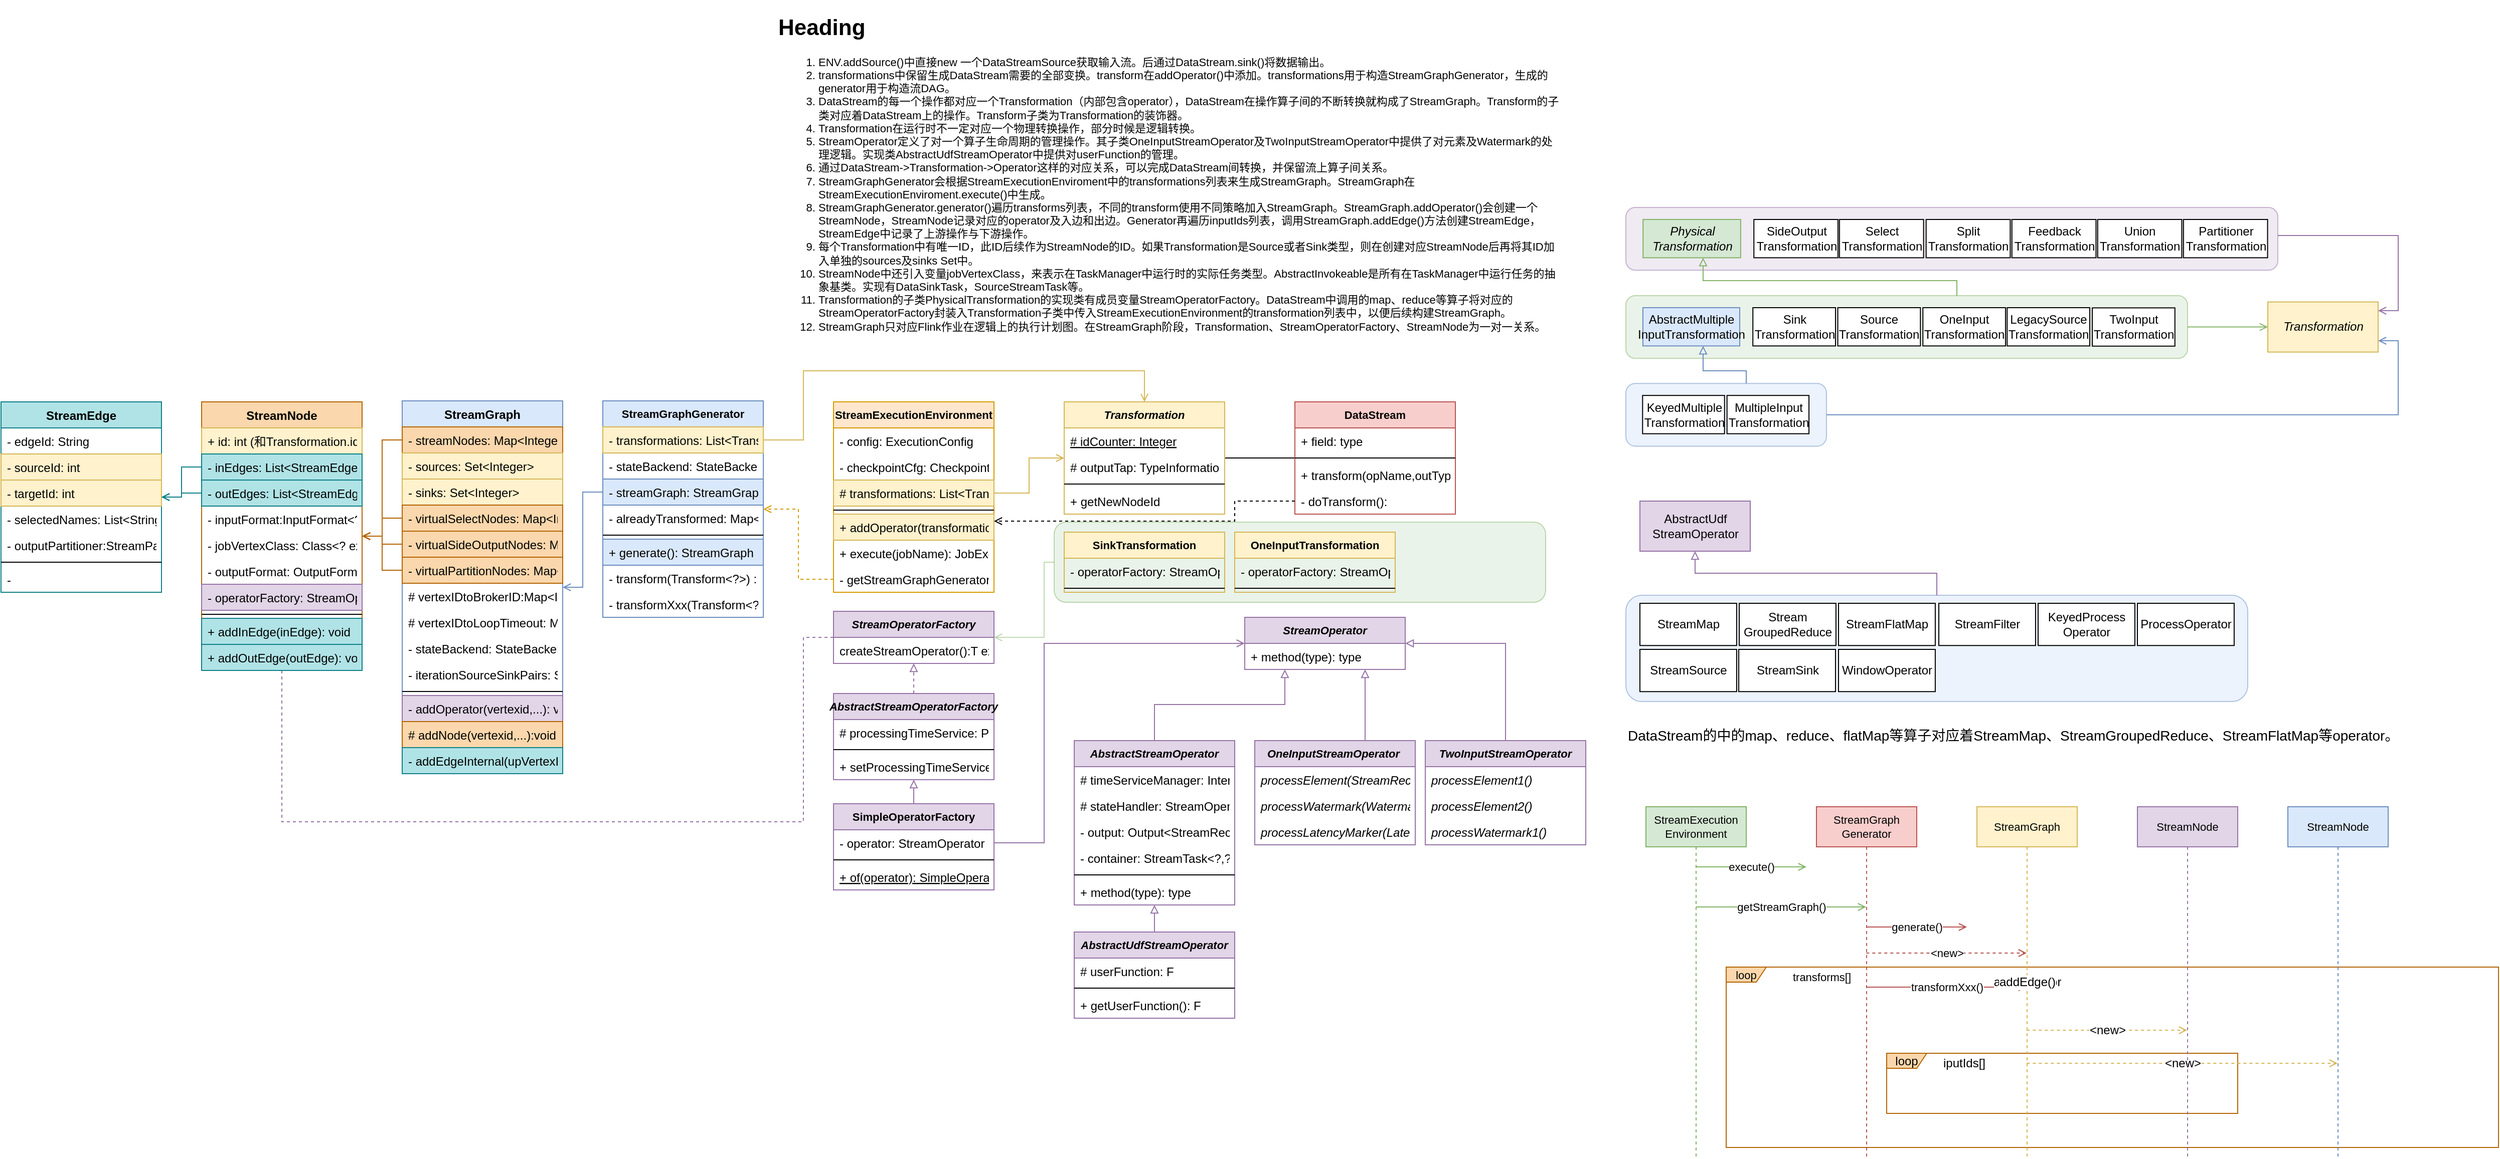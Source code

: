 <mxfile version="13.9.9" type="device" pages="3"><diagram id="yULKoqrB2Og3jw7AV0RS" name="StreamGraph"><mxGraphModel dx="1595" dy="483" grid="1" gridSize="10" guides="1" tooltips="1" connect="1" arrows="1" fold="1" page="1" pageScale="1" pageWidth="827" pageHeight="1169" math="0" shadow="0"><root><mxCell id="0"/><mxCell id="1" parent="0"/><mxCell id="Gz4uNP7SzW4dNl_j4juL-110" style="edgeStyle=orthogonalEdgeStyle;rounded=0;orthogonalLoop=1;jettySize=auto;html=1;endArrow=open;endFill=0;strokeColor=#82b366;strokeWidth=1;fillColor=#d5e8d4;fontSize=12;fontColor=#FFB366;opacity=50;" edge="1" parent="1" source="Gz4uNP7SzW4dNl_j4juL-109" target="eli8ipS125QqCG2jNQnY-1"><mxGeometry relative="1" as="geometry"><Array as="points"><mxPoint x="280" y="571"/><mxPoint x="280" y="646"/></Array></mxGeometry></mxCell><mxCell id="Gz4uNP7SzW4dNl_j4juL-109" value="" style="rounded=1;whiteSpace=wrap;html=1;fillColor=#d5e8d4;strokeColor=#82b366;opacity=50;" vertex="1" parent="1"><mxGeometry x="290" y="531" width="490" height="80" as="geometry"/></mxCell><mxCell id="Gz4uNP7SzW4dNl_j4juL-68" value="" style="group" vertex="1" connectable="0" parent="1"><mxGeometry x="1120" y="1061" width="350" height="60" as="geometry"/></mxCell><mxCell id="Gz4uNP7SzW4dNl_j4juL-66" value="loop" style="shape=umlFrame;whiteSpace=wrap;html=1;strokeWidth=1;fillColor=#fad7ac;fontSize=12;width=40;height=15;strokeColor=#b46504;" vertex="1" parent="Gz4uNP7SzW4dNl_j4juL-68"><mxGeometry width="350.0" height="60" as="geometry"/></mxCell><mxCell id="Gz4uNP7SzW4dNl_j4juL-67" value="iputIds[]" style="text;html=1;align=center;verticalAlign=middle;resizable=0;points=[];autosize=1;fontSize=12;" vertex="1" parent="Gz4uNP7SzW4dNl_j4juL-68"><mxGeometry x="46.667" width="60" height="20" as="geometry"/></mxCell><mxCell id="Gz4uNP7SzW4dNl_j4juL-69" value="" style="group" vertex="1" connectable="0" parent="1"><mxGeometry x="960" y="975" width="770" height="180" as="geometry"/></mxCell><mxCell id="j4ytB-vazATs6Add4rCl-24" value="loop" style="shape=umlFrame;whiteSpace=wrap;html=1;strokeWidth=1;fillColor=#fad7ac;fontSize=11;width=40;height=15;strokeColor=#b46504;" parent="Gz4uNP7SzW4dNl_j4juL-69" vertex="1"><mxGeometry width="770.0" height="180" as="geometry"/></mxCell><mxCell id="j4ytB-vazATs6Add4rCl-25" value="transforms[]" style="text;html=1;align=center;verticalAlign=middle;resizable=0;points=[];autosize=1;fontSize=11;" parent="Gz4uNP7SzW4dNl_j4juL-69" vertex="1"><mxGeometry x="59.997" width="70" height="20" as="geometry"/></mxCell><mxCell id="aryg9OnAjmtyDW_K0VWb-1" value="StreamExecutionEnvironment" style="swimlane;fontStyle=1;align=center;verticalAlign=top;childLayout=stackLayout;horizontal=1;startSize=26;horizontalStack=0;resizeParent=1;resizeParentMax=0;resizeLast=0;collapsible=1;marginBottom=0;fontSize=11;fillColor=#ffe6cc;strokeColor=#d79b00;" parent="1" vertex="1"><mxGeometry x="70" y="411" width="160" height="190" as="geometry"/></mxCell><mxCell id="aryg9OnAjmtyDW_K0VWb-2" value="- config: ExecutionConfig" style="text;strokeColor=none;fillColor=none;align=left;verticalAlign=top;spacingLeft=4;spacingRight=4;overflow=hidden;rotatable=0;points=[[0,0.5],[1,0.5]];portConstraint=eastwest;" parent="aryg9OnAjmtyDW_K0VWb-1" vertex="1"><mxGeometry y="26" width="160" height="26" as="geometry"/></mxCell><mxCell id="aryg9OnAjmtyDW_K0VWb-5" value="- checkpointCfg: CheckpointConfig" style="text;strokeColor=none;fillColor=none;align=left;verticalAlign=top;spacingLeft=4;spacingRight=4;overflow=hidden;rotatable=0;points=[[0,0.5],[1,0.5]];portConstraint=eastwest;" parent="aryg9OnAjmtyDW_K0VWb-1" vertex="1"><mxGeometry y="52" width="160" height="26" as="geometry"/></mxCell><mxCell id="aryg9OnAjmtyDW_K0VWb-7" value="# transformations: List&lt;Transformation&lt;?&gt;&gt;" style="text;strokeColor=#d6b656;fillColor=#fff2cc;align=left;verticalAlign=top;spacingLeft=4;spacingRight=4;overflow=hidden;rotatable=0;points=[[0,0.5],[1,0.5]];portConstraint=eastwest;" parent="aryg9OnAjmtyDW_K0VWb-1" vertex="1"><mxGeometry y="78" width="160" height="26" as="geometry"/></mxCell><mxCell id="aryg9OnAjmtyDW_K0VWb-3" value="" style="line;strokeWidth=1;fillColor=none;align=left;verticalAlign=middle;spacingTop=-1;spacingLeft=3;spacingRight=3;rotatable=0;labelPosition=right;points=[];portConstraint=eastwest;" parent="aryg9OnAjmtyDW_K0VWb-1" vertex="1"><mxGeometry y="104" width="160" height="8" as="geometry"/></mxCell><mxCell id="Gz4uNP7SzW4dNl_j4juL-112" value="+ addOperator(transformation): void" style="text;strokeColor=#d6b656;fillColor=#fff2cc;align=left;verticalAlign=top;spacingLeft=4;spacingRight=4;overflow=hidden;rotatable=0;points=[[0,0.5],[1,0.5]];portConstraint=eastwest;" vertex="1" parent="aryg9OnAjmtyDW_K0VWb-1"><mxGeometry y="112" width="160" height="26" as="geometry"/></mxCell><mxCell id="Gz4uNP7SzW4dNl_j4juL-48" value="+ execute(jobName): JobExecutionResult" style="text;strokeColor=none;fillColor=none;align=left;verticalAlign=top;spacingLeft=4;spacingRight=4;overflow=hidden;rotatable=0;points=[[0,0.5],[1,0.5]];portConstraint=eastwest;" vertex="1" parent="aryg9OnAjmtyDW_K0VWb-1"><mxGeometry y="138" width="160" height="26" as="geometry"/></mxCell><mxCell id="j4ytB-vazATs6Add4rCl-15" value="- getStreamGraphGenerator(): StreamGraphGenerator" style="text;strokeColor=none;fillColor=none;align=left;verticalAlign=top;spacingLeft=4;spacingRight=4;overflow=hidden;rotatable=0;points=[[0,0.5],[1,0.5]];portConstraint=eastwest;" parent="aryg9OnAjmtyDW_K0VWb-1" vertex="1"><mxGeometry y="164" width="160" height="26" as="geometry"/></mxCell><mxCell id="aryg9OnAjmtyDW_K0VWb-6" value="&lt;h1&gt;Heading&lt;/h1&gt;&lt;p&gt;&lt;/p&gt;&lt;ol&gt;&lt;li&gt;ENV.addSource()中直接new 一个DataStreamSource获取输入流。后通过DataStream.sink()将数据输出。&lt;/li&gt;&lt;li&gt;transformations中保留生成DataStream需要的全部变换。transform在addOperator()中添加。transformations用于构造StreamGraphGenerator，生成的generator用于构造流DAG。&lt;/li&gt;&lt;li&gt;DataStream的每一个操作都对应一个Transformation（内部包含operator），DataStream在操作算子间的不断转换就构成了StreamGraph。Transform的子类对应着DataStream上的操作。Transform子类为Transformation的装饰器。&lt;/li&gt;&lt;li&gt;Transformation在运行时不一定对应一个物理转换操作，部分时候是逻辑转换。&lt;/li&gt;&lt;li&gt;StreamOperator定义了对一个算子生命周期的管理操作。其子类OneInputStreamOperator及TwoInputStreamOperator中提供了对元素及Watermark的处理逻辑。实现类AbstractUdfStreamOperator中提供对userFunction的管理。&lt;/li&gt;&lt;li&gt;通过DataStream-&amp;gt;Transformation-&amp;gt;Operator这样的对应关系，可以完成DataStream间转换，并保留流上算子间关系。&lt;/li&gt;&lt;li&gt;StreamGraphGenerator会根据StreamExecutionEnviroment中的transformations列表来生成StreamGraph。StreamGraph在StreamExecutionEnviroment.execute()中生成。&lt;/li&gt;&lt;li&gt;StreamGraphGenerator.generator()遍历transforms列表，不同的transform使用不同策略加入StreamGraph。StreamGraph.addOperator()会创建一个StreamNode，StreamNode记录对应的operator及入边和出边。Generator再遍历inputIds列表，调用StreamGraph.addEdge()方法创建StreamEdge，StreamEdge中记录了上游操作与下游操作。&lt;/li&gt;&lt;li&gt;每个Transformation中有唯一ID，此ID后续作为StreamNode的ID。如果Transformation是Source或者Sink类型，则在创建对应StreamNode后再将其ID加入单独的sources及sinks Set中。&lt;/li&gt;&lt;li&gt;StreamNode中还引入变量jobVertexClass，来表示在TaskManager中运行时的实际任务类型。AbstractInvokeable是所有在TaskManager中运行任务的抽象基类。实现有DataSinkTask，SourceStreamTask等。&lt;/li&gt;&lt;li&gt;Transformation的子类PhysicalTransformation的实现类有成员变量StreamOperatorFactory。DataStream中调用的map、reduce等算子将对应的StreamOperatorFactory封装入Transformation子类中传入StreamExecutionEnvironment的transformation列表中，以便后续构建StreamGraph。&lt;/li&gt;&lt;li&gt;StreamGraph只对应Flink作业在逻辑上的执行计划图。在StreamGraph阶段，Transformation、StreamOperatorFactory、StreamNode为一对一关系。&lt;/li&gt;&lt;/ol&gt;&lt;p&gt;&lt;/p&gt;" style="text;html=1;strokeColor=none;fillColor=none;spacing=5;spacingTop=-20;whiteSpace=wrap;overflow=hidden;rounded=0;fontSize=11;" parent="1" vertex="1"><mxGeometry x="10" y="20" width="790" height="350" as="geometry"/></mxCell><mxCell id="aryg9OnAjmtyDW_K0VWb-17" style="edgeStyle=orthogonalEdgeStyle;rounded=0;orthogonalLoop=1;jettySize=auto;html=1;endArrow=none;endFill=0;fontSize=11;" parent="1" source="aryg9OnAjmtyDW_K0VWb-8" target="aryg9OnAjmtyDW_K0VWb-12" edge="1"><mxGeometry relative="1" as="geometry"/></mxCell><mxCell id="aryg9OnAjmtyDW_K0VWb-8" value="Transformation" style="swimlane;fontStyle=3;align=center;verticalAlign=top;childLayout=stackLayout;horizontal=1;startSize=26;horizontalStack=0;resizeParent=1;resizeParentMax=0;resizeLast=0;collapsible=1;marginBottom=0;fontSize=11;fillColor=#fff2cc;strokeColor=#d6b656;" parent="1" vertex="1"><mxGeometry x="300" y="411" width="160" height="112" as="geometry"/></mxCell><mxCell id="Gz4uNP7SzW4dNl_j4juL-73" value="# idCounter: Integer" style="text;strokeColor=none;fillColor=none;align=left;verticalAlign=top;spacingLeft=4;spacingRight=4;overflow=hidden;rotatable=0;points=[[0,0.5],[1,0.5]];portConstraint=eastwest;fontStyle=4" vertex="1" parent="aryg9OnAjmtyDW_K0VWb-8"><mxGeometry y="26" width="160" height="26" as="geometry"/></mxCell><mxCell id="aryg9OnAjmtyDW_K0VWb-9" value="# outputTap: TypeInformation&lt;T&gt;" style="text;strokeColor=none;fillColor=none;align=left;verticalAlign=top;spacingLeft=4;spacingRight=4;overflow=hidden;rotatable=0;points=[[0,0.5],[1,0.5]];portConstraint=eastwest;fontStyle=0" parent="aryg9OnAjmtyDW_K0VWb-8" vertex="1"><mxGeometry y="52" width="160" height="26" as="geometry"/></mxCell><mxCell id="aryg9OnAjmtyDW_K0VWb-10" value="" style="line;strokeWidth=1;fillColor=none;align=left;verticalAlign=middle;spacingTop=-1;spacingLeft=3;spacingRight=3;rotatable=0;labelPosition=right;points=[];portConstraint=eastwest;" parent="aryg9OnAjmtyDW_K0VWb-8" vertex="1"><mxGeometry y="78" width="160" height="8" as="geometry"/></mxCell><mxCell id="aryg9OnAjmtyDW_K0VWb-11" value="+ getNewNodeId" style="text;strokeColor=none;fillColor=none;align=left;verticalAlign=top;spacingLeft=4;spacingRight=4;overflow=hidden;rotatable=0;points=[[0,0.5],[1,0.5]];portConstraint=eastwest;" parent="aryg9OnAjmtyDW_K0VWb-8" vertex="1"><mxGeometry y="86" width="160" height="26" as="geometry"/></mxCell><mxCell id="aryg9OnAjmtyDW_K0VWb-12" value="DataStream" style="swimlane;fontStyle=1;align=center;verticalAlign=top;childLayout=stackLayout;horizontal=1;startSize=26;horizontalStack=0;resizeParent=1;resizeParentMax=0;resizeLast=0;collapsible=1;marginBottom=0;fontSize=11;fillColor=#f8cecc;strokeColor=#b85450;" parent="1" vertex="1"><mxGeometry x="530" y="411" width="160" height="112" as="geometry"/></mxCell><mxCell id="aryg9OnAjmtyDW_K0VWb-13" value="+ field: type" style="text;strokeColor=none;fillColor=none;align=left;verticalAlign=top;spacingLeft=4;spacingRight=4;overflow=hidden;rotatable=0;points=[[0,0.5],[1,0.5]];portConstraint=eastwest;" parent="aryg9OnAjmtyDW_K0VWb-12" vertex="1"><mxGeometry y="26" width="160" height="26" as="geometry"/></mxCell><mxCell id="aryg9OnAjmtyDW_K0VWb-14" value="" style="line;strokeWidth=1;fillColor=none;align=left;verticalAlign=middle;spacingTop=-1;spacingLeft=3;spacingRight=3;rotatable=0;labelPosition=right;points=[];portConstraint=eastwest;" parent="aryg9OnAjmtyDW_K0VWb-12" vertex="1"><mxGeometry y="52" width="160" height="8" as="geometry"/></mxCell><mxCell id="aryg9OnAjmtyDW_K0VWb-15" value="+ transform(opName,outType,operator)" style="text;strokeColor=none;fillColor=none;align=left;verticalAlign=top;spacingLeft=4;spacingRight=4;overflow=hidden;rotatable=0;points=[[0,0.5],[1,0.5]];portConstraint=eastwest;" parent="aryg9OnAjmtyDW_K0VWb-12" vertex="1"><mxGeometry y="60" width="160" height="26" as="geometry"/></mxCell><mxCell id="Gz4uNP7SzW4dNl_j4juL-111" value="- doTransform():" style="text;strokeColor=none;fillColor=none;align=left;verticalAlign=top;spacingLeft=4;spacingRight=4;overflow=hidden;rotatable=0;points=[[0,0.5],[1,0.5]];portConstraint=eastwest;" vertex="1" parent="aryg9OnAjmtyDW_K0VWb-12"><mxGeometry y="86" width="160" height="26" as="geometry"/></mxCell><mxCell id="aryg9OnAjmtyDW_K0VWb-16" style="edgeStyle=orthogonalEdgeStyle;rounded=0;orthogonalLoop=1;jettySize=auto;html=1;fontSize=11;endArrow=open;endFill=0;fillColor=#fff2cc;strokeColor=#d6b656;" parent="1" source="aryg9OnAjmtyDW_K0VWb-7" target="aryg9OnAjmtyDW_K0VWb-8" edge="1"><mxGeometry relative="1" as="geometry"/></mxCell><mxCell id="aryg9OnAjmtyDW_K0VWb-21" value="StreamOperator" style="swimlane;fontStyle=3;align=center;verticalAlign=top;childLayout=stackLayout;horizontal=1;startSize=26;horizontalStack=0;resizeParent=1;resizeParentMax=0;resizeLast=0;collapsible=1;marginBottom=0;fontSize=11;fillColor=#e1d5e7;strokeColor=#9673a6;" parent="1" vertex="1"><mxGeometry x="480" y="626" width="160" height="52" as="geometry"/></mxCell><mxCell id="aryg9OnAjmtyDW_K0VWb-24" value="+ method(type): type" style="text;strokeColor=none;fillColor=none;align=left;verticalAlign=top;spacingLeft=4;spacingRight=4;overflow=hidden;rotatable=0;points=[[0,0.5],[1,0.5]];portConstraint=eastwest;" parent="aryg9OnAjmtyDW_K0VWb-21" vertex="1"><mxGeometry y="26" width="160" height="26" as="geometry"/></mxCell><mxCell id="aryg9OnAjmtyDW_K0VWb-47" style="edgeStyle=orthogonalEdgeStyle;rounded=0;orthogonalLoop=1;jettySize=auto;html=1;endArrow=block;endFill=0;fontSize=11;fillColor=#e1d5e7;strokeColor=#9673a6;" parent="1" source="aryg9OnAjmtyDW_K0VWb-33" target="aryg9OnAjmtyDW_K0VWb-21" edge="1"><mxGeometry relative="1" as="geometry"><Array as="points"><mxPoint x="600" y="720"/><mxPoint x="600" y="720"/></Array></mxGeometry></mxCell><mxCell id="aryg9OnAjmtyDW_K0VWb-33" value="OneInputStreamOperator " style="swimlane;fontStyle=3;align=center;verticalAlign=top;childLayout=stackLayout;horizontal=1;startSize=26;horizontalStack=0;resizeParent=1;resizeParentMax=0;resizeLast=0;collapsible=1;marginBottom=0;fontSize=11;fillColor=#e1d5e7;strokeColor=#9673a6;" parent="1" vertex="1"><mxGeometry x="490" y="749" width="160" height="104" as="geometry"/></mxCell><mxCell id="aryg9OnAjmtyDW_K0VWb-36" value="processElement(StreamRecord&lt;IN&gt;): void" style="text;strokeColor=none;fillColor=none;align=left;verticalAlign=top;spacingLeft=4;spacingRight=4;overflow=hidden;rotatable=0;points=[[0,0.5],[1,0.5]];portConstraint=eastwest;fontStyle=2" parent="aryg9OnAjmtyDW_K0VWb-33" vertex="1"><mxGeometry y="26" width="160" height="26" as="geometry"/></mxCell><mxCell id="aryg9OnAjmtyDW_K0VWb-41" value="processWatermark(Watermark): void" style="text;strokeColor=none;fillColor=none;align=left;verticalAlign=top;spacingLeft=4;spacingRight=4;overflow=hidden;rotatable=0;points=[[0,0.5],[1,0.5]];portConstraint=eastwest;fontStyle=2" parent="aryg9OnAjmtyDW_K0VWb-33" vertex="1"><mxGeometry y="52" width="160" height="26" as="geometry"/></mxCell><mxCell id="aryg9OnAjmtyDW_K0VWb-42" value="processLatencyMarker(LatencyMarker)" style="text;strokeColor=none;fillColor=none;align=left;verticalAlign=top;spacingLeft=4;spacingRight=4;overflow=hidden;rotatable=0;points=[[0,0.5],[1,0.5]];portConstraint=eastwest;fontStyle=2" parent="aryg9OnAjmtyDW_K0VWb-33" vertex="1"><mxGeometry y="78" width="160" height="26" as="geometry"/></mxCell><mxCell id="aryg9OnAjmtyDW_K0VWb-48" style="edgeStyle=orthogonalEdgeStyle;rounded=0;orthogonalLoop=1;jettySize=auto;html=1;endArrow=block;endFill=0;fontSize=11;fillColor=#e1d5e7;strokeColor=#9673a6;" parent="1" source="aryg9OnAjmtyDW_K0VWb-37" target="aryg9OnAjmtyDW_K0VWb-21" edge="1"><mxGeometry relative="1" as="geometry"><Array as="points"><mxPoint x="740" y="652"/></Array></mxGeometry></mxCell><mxCell id="aryg9OnAjmtyDW_K0VWb-37" value="TwoInputStreamOperator" style="swimlane;fontStyle=3;align=center;verticalAlign=top;childLayout=stackLayout;horizontal=1;startSize=26;horizontalStack=0;resizeParent=1;resizeParentMax=0;resizeLast=0;collapsible=1;marginBottom=0;fontSize=11;fillColor=#e1d5e7;strokeColor=#9673a6;" parent="1" vertex="1"><mxGeometry x="660" y="749" width="160" height="104" as="geometry"/></mxCell><mxCell id="aryg9OnAjmtyDW_K0VWb-40" value="processElement1()" style="text;strokeColor=none;fillColor=none;align=left;verticalAlign=top;spacingLeft=4;spacingRight=4;overflow=hidden;rotatable=0;points=[[0,0.5],[1,0.5]];portConstraint=eastwest;fontStyle=2" parent="aryg9OnAjmtyDW_K0VWb-37" vertex="1"><mxGeometry y="26" width="160" height="26" as="geometry"/></mxCell><mxCell id="aryg9OnAjmtyDW_K0VWb-44" value="processElement2()" style="text;strokeColor=none;fillColor=none;align=left;verticalAlign=top;spacingLeft=4;spacingRight=4;overflow=hidden;rotatable=0;points=[[0,0.5],[1,0.5]];portConstraint=eastwest;fontStyle=2" parent="aryg9OnAjmtyDW_K0VWb-37" vertex="1"><mxGeometry y="52" width="160" height="26" as="geometry"/></mxCell><mxCell id="aryg9OnAjmtyDW_K0VWb-45" value="processWatermark1()" style="text;strokeColor=none;fillColor=none;align=left;verticalAlign=top;spacingLeft=4;spacingRight=4;overflow=hidden;rotatable=0;points=[[0,0.5],[1,0.5]];portConstraint=eastwest;fontStyle=2" parent="aryg9OnAjmtyDW_K0VWb-37" vertex="1"><mxGeometry y="78" width="160" height="26" as="geometry"/></mxCell><mxCell id="aryg9OnAjmtyDW_K0VWb-56" value="StreamGraphGenerator" style="swimlane;fontStyle=1;align=center;verticalAlign=top;childLayout=stackLayout;horizontal=1;startSize=26;horizontalStack=0;resizeParent=1;resizeParentMax=0;resizeLast=0;collapsible=1;marginBottom=0;fontSize=11;fillColor=#dae8fc;strokeColor=#6c8ebf;" parent="1" vertex="1"><mxGeometry x="-160" y="410" width="160" height="216" as="geometry"/></mxCell><mxCell id="aryg9OnAjmtyDW_K0VWb-57" value="- transformations: List&lt;Transformation&lt;?&gt;&gt; " style="text;strokeColor=#d6b656;fillColor=#fff2cc;align=left;verticalAlign=top;spacingLeft=4;spacingRight=4;overflow=hidden;rotatable=0;points=[[0,0.5],[1,0.5]];portConstraint=eastwest;" parent="aryg9OnAjmtyDW_K0VWb-56" vertex="1"><mxGeometry y="26" width="160" height="26" as="geometry"/></mxCell><mxCell id="Gz4uNP7SzW4dNl_j4juL-50" value="- stateBackend: StateBackend" style="text;strokeColor=none;fillColor=none;align=left;verticalAlign=top;spacingLeft=4;spacingRight=4;overflow=hidden;rotatable=0;points=[[0,0.5],[1,0.5]];portConstraint=eastwest;" vertex="1" parent="aryg9OnAjmtyDW_K0VWb-56"><mxGeometry y="52" width="160" height="26" as="geometry"/></mxCell><mxCell id="Gz4uNP7SzW4dNl_j4juL-51" value="- streamGraph: StreamGraph" style="text;strokeColor=#6c8ebf;fillColor=#dae8fc;align=left;verticalAlign=top;spacingLeft=4;spacingRight=4;overflow=hidden;rotatable=0;points=[[0,0.5],[1,0.5]];portConstraint=eastwest;" vertex="1" parent="aryg9OnAjmtyDW_K0VWb-56"><mxGeometry y="78" width="160" height="26" as="geometry"/></mxCell><mxCell id="dZ76T6z0UFAAibFyj103-2" value="- alreadyTransformed: Map&lt;Transformation&lt;s&gt;, Colletion&lt;Integer&gt;&gt;" style="text;strokeColor=none;fillColor=none;align=left;verticalAlign=top;spacingLeft=4;spacingRight=4;overflow=hidden;rotatable=0;points=[[0,0.5],[1,0.5]];portConstraint=eastwest;" vertex="1" parent="aryg9OnAjmtyDW_K0VWb-56"><mxGeometry y="104" width="160" height="26" as="geometry"/></mxCell><mxCell id="aryg9OnAjmtyDW_K0VWb-58" value="" style="line;strokeWidth=1;fillColor=none;align=left;verticalAlign=middle;spacingTop=-1;spacingLeft=3;spacingRight=3;rotatable=0;labelPosition=right;points=[];portConstraint=eastwest;" parent="aryg9OnAjmtyDW_K0VWb-56" vertex="1"><mxGeometry y="130" width="160" height="8" as="geometry"/></mxCell><mxCell id="aryg9OnAjmtyDW_K0VWb-59" value="+ generate(): StreamGraph" style="text;strokeColor=#6c8ebf;fillColor=#dae8fc;align=left;verticalAlign=top;spacingLeft=4;spacingRight=4;overflow=hidden;rotatable=0;points=[[0,0.5],[1,0.5]];portConstraint=eastwest;" parent="aryg9OnAjmtyDW_K0VWb-56" vertex="1"><mxGeometry y="138" width="160" height="26" as="geometry"/></mxCell><mxCell id="Gz4uNP7SzW4dNl_j4juL-54" value="- transform(Transform&lt;?&gt;) : Collection&lt;Integer&gt;" style="text;strokeColor=none;fillColor=none;align=left;verticalAlign=top;spacingLeft=4;spacingRight=4;overflow=hidden;rotatable=0;points=[[0,0.5],[1,0.5]];portConstraint=eastwest;" vertex="1" parent="aryg9OnAjmtyDW_K0VWb-56"><mxGeometry y="164" width="160" height="26" as="geometry"/></mxCell><mxCell id="Gz4uNP7SzW4dNl_j4juL-55" value="- transformXxx(Transform&lt;?&gt;) : Collection&lt;Integer&gt;" style="text;strokeColor=none;fillColor=none;align=left;verticalAlign=top;spacingLeft=4;spacingRight=4;overflow=hidden;rotatable=0;points=[[0,0.5],[1,0.5]];portConstraint=eastwest;" vertex="1" parent="aryg9OnAjmtyDW_K0VWb-56"><mxGeometry y="190" width="160" height="26" as="geometry"/></mxCell><mxCell id="eli8ipS125QqCG2jNQnY-1" value="StreamOperatorFactory" style="swimlane;fontStyle=3;align=center;verticalAlign=top;childLayout=stackLayout;horizontal=1;startSize=26;horizontalStack=0;resizeParent=1;resizeParentMax=0;resizeLast=0;collapsible=1;marginBottom=0;fontSize=11;fillColor=#e1d5e7;strokeColor=#9673a6;" parent="1" vertex="1"><mxGeometry x="70" y="620" width="160" height="52" as="geometry"><mxRectangle x="50" y="628" width="160" height="26" as="alternateBounds"/></mxGeometry></mxCell><mxCell id="eli8ipS125QqCG2jNQnY-4" value="createStreamOperator():T extends StreamOperator" style="text;strokeColor=none;fillColor=none;align=left;verticalAlign=top;spacingLeft=4;spacingRight=4;overflow=hidden;rotatable=0;points=[[0,0.5],[1,0.5]];portConstraint=eastwest;" parent="eli8ipS125QqCG2jNQnY-1" vertex="1"><mxGeometry y="26" width="160" height="26" as="geometry"/></mxCell><mxCell id="eli8ipS125QqCG2jNQnY-40" style="rounded=0;orthogonalLoop=1;jettySize=auto;html=1;endArrow=block;endFill=0;fillColor=#e1d5e7;strokeColor=#9673a6;entryX=0.5;entryY=1;entryDx=0;entryDy=0;" parent="1" source="eli8ipS125QqCG2jNQnY-36" target="eli8ipS125QqCG2jNQnY-42" edge="1"><mxGeometry relative="1" as="geometry"/></mxCell><mxCell id="eli8ipS125QqCG2jNQnY-36" value="SimpleOperatorFactory" style="swimlane;fontStyle=1;align=center;verticalAlign=top;childLayout=stackLayout;horizontal=1;startSize=26;horizontalStack=0;resizeParent=1;resizeParentMax=0;resizeLast=0;collapsible=1;marginBottom=0;fontSize=11;fillColor=#e1d5e7;strokeColor=#9673a6;" parent="1" vertex="1"><mxGeometry x="70" y="812" width="160" height="86" as="geometry"/></mxCell><mxCell id="eli8ipS125QqCG2jNQnY-37" value="- operator: StreamOperator" style="text;strokeColor=none;fillColor=none;align=left;verticalAlign=top;spacingLeft=4;spacingRight=4;overflow=hidden;rotatable=0;points=[[0,0.5],[1,0.5]];portConstraint=eastwest;" parent="eli8ipS125QqCG2jNQnY-36" vertex="1"><mxGeometry y="26" width="160" height="26" as="geometry"/></mxCell><mxCell id="eli8ipS125QqCG2jNQnY-38" value="" style="line;strokeWidth=1;fillColor=none;align=left;verticalAlign=middle;spacingTop=-1;spacingLeft=3;spacingRight=3;rotatable=0;labelPosition=right;points=[];portConstraint=eastwest;" parent="eli8ipS125QqCG2jNQnY-36" vertex="1"><mxGeometry y="52" width="160" height="8" as="geometry"/></mxCell><mxCell id="eli8ipS125QqCG2jNQnY-39" value="+ of(operator): SimpleOperatorFactory" style="text;strokeColor=none;fillColor=none;align=left;verticalAlign=top;spacingLeft=4;spacingRight=4;overflow=hidden;rotatable=0;points=[[0,0.5],[1,0.5]];portConstraint=eastwest;fontStyle=4" parent="eli8ipS125QqCG2jNQnY-36" vertex="1"><mxGeometry y="60" width="160" height="26" as="geometry"/></mxCell><mxCell id="eli8ipS125QqCG2jNQnY-41" style="edgeStyle=elbowEdgeStyle;rounded=0;orthogonalLoop=1;jettySize=auto;html=1;endArrow=open;endFill=0;fillColor=#e1d5e7;strokeColor=#9673a6;" parent="1" source="eli8ipS125QqCG2jNQnY-37" target="aryg9OnAjmtyDW_K0VWb-21" edge="1"><mxGeometry relative="1" as="geometry"><Array as="points"><mxPoint x="280" y="680"/><mxPoint x="230" y="680"/><mxPoint x="570" y="680"/><mxPoint x="580" y="720"/></Array></mxGeometry></mxCell><mxCell id="eli8ipS125QqCG2jNQnY-50" style="edgeStyle=elbowEdgeStyle;rounded=0;orthogonalLoop=1;jettySize=auto;html=1;endArrow=block;endFill=0;fillColor=#e1d5e7;strokeColor=#9673a6;dashed=1;" parent="1" source="eli8ipS125QqCG2jNQnY-42" target="eli8ipS125QqCG2jNQnY-1" edge="1"><mxGeometry relative="1" as="geometry"/></mxCell><mxCell id="eli8ipS125QqCG2jNQnY-42" value="AbstractStreamOperatorFactory" style="swimlane;fontStyle=3;align=center;verticalAlign=top;childLayout=stackLayout;horizontal=1;startSize=26;horizontalStack=0;resizeParent=1;resizeParentMax=0;resizeLast=0;collapsible=1;marginBottom=0;fontSize=11;fillColor=#e1d5e7;strokeColor=#9673a6;" parent="1" vertex="1"><mxGeometry x="70" y="702" width="160" height="86" as="geometry"><mxRectangle x="50" y="690" width="160" height="26" as="alternateBounds"/></mxGeometry></mxCell><mxCell id="Gz4uNP7SzW4dNl_j4juL-35" value="# processingTimeService: ProcessingTimeService" style="text;strokeColor=none;fillColor=none;align=left;verticalAlign=top;spacingLeft=4;spacingRight=4;overflow=hidden;rotatable=0;points=[[0,0.5],[1,0.5]];portConstraint=eastwest;" vertex="1" parent="eli8ipS125QqCG2jNQnY-42"><mxGeometry y="26" width="160" height="26" as="geometry"/></mxCell><mxCell id="Gz4uNP7SzW4dNl_j4juL-34" value="" style="line;strokeWidth=1;fillColor=none;align=left;verticalAlign=middle;spacingTop=-1;spacingLeft=3;spacingRight=3;rotatable=0;labelPosition=right;points=[];portConstraint=eastwest;fontSize=12;html=0;" vertex="1" parent="eli8ipS125QqCG2jNQnY-42"><mxGeometry y="52" width="160" height="8" as="geometry"/></mxCell><mxCell id="eli8ipS125QqCG2jNQnY-43" value="+ setProcessingTimeService():void" style="text;strokeColor=none;fillColor=none;align=left;verticalAlign=top;spacingLeft=4;spacingRight=4;overflow=hidden;rotatable=0;points=[[0,0.5],[1,0.5]];portConstraint=eastwest;" parent="eli8ipS125QqCG2jNQnY-42" vertex="1"><mxGeometry y="60" width="160" height="26" as="geometry"/></mxCell><mxCell id="HwSZVtLBd5hX3EI8RzN8-25" style="edgeStyle=elbowEdgeStyle;rounded=0;orthogonalLoop=1;jettySize=auto;elbow=vertical;html=1;endArrow=block;endFill=0;fontSize=11;fillColor=#e1d5e7;strokeColor=#9673a6;" parent="1" source="HwSZVtLBd5hX3EI8RzN8-13" target="HwSZVtLBd5hX3EI8RzN8-17" edge="1"><mxGeometry relative="1" as="geometry"/></mxCell><mxCell id="HwSZVtLBd5hX3EI8RzN8-13" value="AbstractUdfStreamOperator" style="swimlane;fontStyle=3;align=center;verticalAlign=top;childLayout=stackLayout;horizontal=1;startSize=26;horizontalStack=0;resizeParent=1;resizeParentMax=0;resizeLast=0;collapsible=1;marginBottom=0;fontSize=11;fillColor=#e1d5e7;strokeColor=#9673a6;" parent="1" vertex="1"><mxGeometry x="310" y="940" width="160" height="86" as="geometry"/></mxCell><mxCell id="HwSZVtLBd5hX3EI8RzN8-14" value="# userFunction: F" style="text;strokeColor=none;fillColor=none;align=left;verticalAlign=top;spacingLeft=4;spacingRight=4;overflow=hidden;rotatable=0;points=[[0,0.5],[1,0.5]];portConstraint=eastwest;" parent="HwSZVtLBd5hX3EI8RzN8-13" vertex="1"><mxGeometry y="26" width="160" height="26" as="geometry"/></mxCell><mxCell id="HwSZVtLBd5hX3EI8RzN8-15" value="" style="line;strokeWidth=1;fillColor=none;align=left;verticalAlign=middle;spacingTop=-1;spacingLeft=3;spacingRight=3;rotatable=0;labelPosition=right;points=[];portConstraint=eastwest;" parent="HwSZVtLBd5hX3EI8RzN8-13" vertex="1"><mxGeometry y="52" width="160" height="8" as="geometry"/></mxCell><mxCell id="HwSZVtLBd5hX3EI8RzN8-16" value="+ getUserFunction(): F" style="text;strokeColor=none;fillColor=none;align=left;verticalAlign=top;spacingLeft=4;spacingRight=4;overflow=hidden;rotatable=0;points=[[0,0.5],[1,0.5]];portConstraint=eastwest;" parent="HwSZVtLBd5hX3EI8RzN8-13" vertex="1"><mxGeometry y="60" width="160" height="26" as="geometry"/></mxCell><mxCell id="HwSZVtLBd5hX3EI8RzN8-24" style="edgeStyle=elbowEdgeStyle;rounded=0;orthogonalLoop=1;jettySize=auto;html=1;endArrow=block;endFill=0;fontSize=11;elbow=vertical;fillColor=#e1d5e7;strokeColor=#9673a6;" parent="1" source="HwSZVtLBd5hX3EI8RzN8-17" target="aryg9OnAjmtyDW_K0VWb-21" edge="1"><mxGeometry relative="1" as="geometry"><Array as="points"><mxPoint x="520" y="713"/></Array></mxGeometry></mxCell><mxCell id="HwSZVtLBd5hX3EI8RzN8-17" value="AbstractStreamOperator" style="swimlane;fontStyle=3;align=center;verticalAlign=top;childLayout=stackLayout;horizontal=1;startSize=26;horizontalStack=0;resizeParent=1;resizeParentMax=0;resizeLast=0;collapsible=1;marginBottom=0;fontSize=11;fillColor=#e1d5e7;strokeColor=#9673a6;" parent="1" vertex="1"><mxGeometry x="310" y="749" width="160" height="164" as="geometry"/></mxCell><mxCell id="HwSZVtLBd5hX3EI8RzN8-21" value="# timeServiceManager: InternalTimeServiceManager" style="text;strokeColor=none;fillColor=none;align=left;verticalAlign=top;spacingLeft=4;spacingRight=4;overflow=hidden;rotatable=0;points=[[0,0.5],[1,0.5]];portConstraint=eastwest;" parent="HwSZVtLBd5hX3EI8RzN8-17" vertex="1"><mxGeometry y="26" width="160" height="26" as="geometry"/></mxCell><mxCell id="HwSZVtLBd5hX3EI8RzN8-22" value="# stateHandler: StreamOperatorHandler" style="text;strokeColor=none;fillColor=none;align=left;verticalAlign=top;spacingLeft=4;spacingRight=4;overflow=hidden;rotatable=0;points=[[0,0.5],[1,0.5]];portConstraint=eastwest;" parent="HwSZVtLBd5hX3EI8RzN8-17" vertex="1"><mxGeometry y="52" width="160" height="26" as="geometry"/></mxCell><mxCell id="HwSZVtLBd5hX3EI8RzN8-23" value="- output: Output&lt;StreamRecord&lt;OUT&gt;&gt;" style="text;strokeColor=none;fillColor=none;align=left;verticalAlign=top;spacingLeft=4;spacingRight=4;overflow=hidden;rotatable=0;points=[[0,0.5],[1,0.5]];portConstraint=eastwest;" parent="HwSZVtLBd5hX3EI8RzN8-17" vertex="1"><mxGeometry y="78" width="160" height="26" as="geometry"/></mxCell><mxCell id="HwSZVtLBd5hX3EI8RzN8-18" value="- container: StreamTask&lt;?,?&gt;" style="text;strokeColor=none;fillColor=none;align=left;verticalAlign=top;spacingLeft=4;spacingRight=4;overflow=hidden;rotatable=0;points=[[0,0.5],[1,0.5]];portConstraint=eastwest;" parent="HwSZVtLBd5hX3EI8RzN8-17" vertex="1"><mxGeometry y="104" width="160" height="26" as="geometry"/></mxCell><mxCell id="HwSZVtLBd5hX3EI8RzN8-19" value="" style="line;strokeWidth=1;fillColor=none;align=left;verticalAlign=middle;spacingTop=-1;spacingLeft=3;spacingRight=3;rotatable=0;labelPosition=right;points=[];portConstraint=eastwest;" parent="HwSZVtLBd5hX3EI8RzN8-17" vertex="1"><mxGeometry y="130" width="160" height="8" as="geometry"/></mxCell><mxCell id="HwSZVtLBd5hX3EI8RzN8-20" value="+ method(type): type" style="text;strokeColor=none;fillColor=none;align=left;verticalAlign=top;spacingLeft=4;spacingRight=4;overflow=hidden;rotatable=0;points=[[0,0.5],[1,0.5]];portConstraint=eastwest;" parent="HwSZVtLBd5hX3EI8RzN8-17" vertex="1"><mxGeometry y="138" width="160" height="26" as="geometry"/></mxCell><mxCell id="j4ytB-vazATs6Add4rCl-13" value="" style="group" parent="1" vertex="1" connectable="0"><mxGeometry x="860" y="510" width="780" height="244" as="geometry"/></mxCell><mxCell id="j4ytB-vazATs6Add4rCl-5" value="" style="rounded=1;whiteSpace=wrap;html=1;fillColor=#dae8fc;strokeColor=#6c8ebf;opacity=50;" parent="j4ytB-vazATs6Add4rCl-13" vertex="1"><mxGeometry y="94" width="620" height="106" as="geometry"/></mxCell><mxCell id="HwSZVtLBd5hX3EI8RzN8-26" value="AbstractUdf&lt;br&gt;StreamOperator" style="html=1;fillColor=#e1d5e7;strokeColor=#9673a6;" parent="j4ytB-vazATs6Add4rCl-13" vertex="1"><mxGeometry x="14" width="110" height="50" as="geometry"/></mxCell><mxCell id="j4ytB-vazATs6Add4rCl-6" style="edgeStyle=orthogonalEdgeStyle;rounded=0;orthogonalLoop=1;jettySize=auto;html=1;endArrow=block;endFill=0;fillColor=#e1d5e7;fontSize=14;strokeColor=#9673a6;" parent="j4ytB-vazATs6Add4rCl-13" source="j4ytB-vazATs6Add4rCl-5" target="HwSZVtLBd5hX3EI8RzN8-26" edge="1"><mxGeometry relative="1" as="geometry"/></mxCell><mxCell id="HwSZVtLBd5hX3EI8RzN8-27" value="Stream&lt;br&gt;GroupedReduce" style="html=1;container=0;" parent="j4ytB-vazATs6Add4rCl-13" vertex="1"><mxGeometry x="113" y="102" width="96.456" height="42.126" as="geometry"/></mxCell><mxCell id="HwSZVtLBd5hX3EI8RzN8-28" value="StreamFilter" style="html=1;container=0;" parent="j4ytB-vazATs6Add4rCl-13" vertex="1"><mxGeometry x="312" y="102" width="96.456" height="42.126" as="geometry"/></mxCell><mxCell id="HwSZVtLBd5hX3EI8RzN8-29" value="StreamFlatMap" style="html=1;container=0;" parent="j4ytB-vazATs6Add4rCl-13" vertex="1"><mxGeometry x="212" y="102" width="96.456" height="42.126" as="geometry"/></mxCell><mxCell id="HwSZVtLBd5hX3EI8RzN8-30" value="KeyedProcess&lt;br&gt;Operator" style="html=1;container=0;" parent="j4ytB-vazATs6Add4rCl-13" vertex="1"><mxGeometry x="411" y="102" width="96.456" height="42.126" as="geometry"/></mxCell><mxCell id="HwSZVtLBd5hX3EI8RzN8-31" value="ProcessOperator" style="html=1;container=0;" parent="j4ytB-vazATs6Add4rCl-13" vertex="1"><mxGeometry x="510" y="102" width="96.456" height="42.126" as="geometry"/></mxCell><mxCell id="HwSZVtLBd5hX3EI8RzN8-32" value="StreamMap" style="html=1;container=0;" parent="j4ytB-vazATs6Add4rCl-13" vertex="1"><mxGeometry x="14" y="102" width="96.456" height="42.126" as="geometry"/></mxCell><mxCell id="j4ytB-vazATs6Add4rCl-3" value="WindowOperator" style="html=1;container=0;" parent="j4ytB-vazATs6Add4rCl-13" vertex="1"><mxGeometry x="212" y="148" width="96.456" height="42.126" as="geometry"/></mxCell><mxCell id="HwSZVtLBd5hX3EI8RzN8-33" value="StreamSource" style="html=1;container=0;" parent="j4ytB-vazATs6Add4rCl-13" vertex="1"><mxGeometry x="14" y="148" width="96.456" height="42.126" as="geometry"/></mxCell><mxCell id="HwSZVtLBd5hX3EI8RzN8-34" value="StreamSink" style="html=1;container=0;" parent="j4ytB-vazATs6Add4rCl-13" vertex="1"><mxGeometry x="112.54" y="148" width="96.456" height="42.126" as="geometry"/></mxCell><mxCell id="j4ytB-vazATs6Add4rCl-7" value="DataStream的中的map、reduce、flatMap等算子对应着StreamMap、StreamGroupedReduce、StreamFlatMap等operator。" style="text;html=1;align=left;verticalAlign=middle;resizable=0;points=[];autosize=1;fontSize=14;" parent="j4ytB-vazATs6Add4rCl-13" vertex="1"><mxGeometry y="224" width="780" height="20" as="geometry"/></mxCell><mxCell id="j4ytB-vazATs6Add4rCl-14" value="" style="group" parent="1" vertex="1" connectable="0"><mxGeometry x="860" y="217" width="770" height="238.2" as="geometry"/></mxCell><mxCell id="eli8ipS125QqCG2jNQnY-5" value="Transformation" style="html=1;fontStyle=2;fillColor=#fff2cc;strokeColor=#d6b656;" parent="j4ytB-vazATs6Add4rCl-14" vertex="1"><mxGeometry x="640" y="94.3" width="110" height="50" as="geometry"/></mxCell><mxCell id="eli8ipS125QqCG2jNQnY-29" style="edgeStyle=orthogonalEdgeStyle;rounded=0;orthogonalLoop=1;jettySize=auto;html=1;endArrow=open;endFill=0;fillColor=#dae8fc;strokeColor=#6c8ebf;" parent="j4ytB-vazATs6Add4rCl-14" source="eli8ipS125QqCG2jNQnY-26" target="eli8ipS125QqCG2jNQnY-5" edge="1"><mxGeometry relative="1" as="geometry"><Array as="points"><mxPoint x="770" y="207"/><mxPoint x="770" y="133"/></Array></mxGeometry></mxCell><mxCell id="j4ytB-vazATs6Add4rCl-10" value="" style="group" parent="j4ytB-vazATs6Add4rCl-14" vertex="1" connectable="0"><mxGeometry y="175.6" width="200" height="62.6" as="geometry"/></mxCell><mxCell id="eli8ipS125QqCG2jNQnY-26" value="" style="rounded=1;whiteSpace=wrap;html=1;fillColor=#dae8fc;strokeColor=#6c8ebf;opacity=50;" parent="j4ytB-vazATs6Add4rCl-10" vertex="1"><mxGeometry width="200" height="62.6" as="geometry"/></mxCell><mxCell id="eli8ipS125QqCG2jNQnY-27" value="KeyedMultiple&lt;br&gt;Transformation" style="html=1;" parent="j4ytB-vazATs6Add4rCl-10" vertex="1"><mxGeometry x="16.667" y="12.0" width="81.693" height="38.189" as="geometry"/></mxCell><mxCell id="eli8ipS125QqCG2jNQnY-28" value="MultipleInput&lt;br&gt;Transformation" style="html=1;" parent="j4ytB-vazATs6Add4rCl-10" vertex="1"><mxGeometry x="100.833" y="12.0" width="81.693" height="38.189" as="geometry"/></mxCell><mxCell id="j4ytB-vazATs6Add4rCl-11" value="" style="group" parent="j4ytB-vazATs6Add4rCl-14" vertex="1" connectable="0"><mxGeometry y="88" width="560" height="62.6" as="geometry"/></mxCell><mxCell id="eli8ipS125QqCG2jNQnY-20" value="" style="rounded=1;whiteSpace=wrap;html=1;fillColor=#d5e8d4;strokeColor=#82b366;opacity=50;" parent="j4ytB-vazATs6Add4rCl-11" vertex="1"><mxGeometry width="560" height="62.6" as="geometry"/></mxCell><mxCell id="eli8ipS125QqCG2jNQnY-7" value="OneInput&lt;br&gt;Transformation" style="html=1;" parent="j4ytB-vazATs6Add4rCl-11" vertex="1"><mxGeometry x="296.121" y="12.0" width="82.387" height="38.189" as="geometry"/></mxCell><mxCell id="eli8ipS125QqCG2jNQnY-8" value="Source&lt;br&gt;Transformation" style="html=1;" parent="j4ytB-vazATs6Add4rCl-11" vertex="1"><mxGeometry x="211.273" y="12.0" width="82.387" height="38.189" as="geometry"/></mxCell><mxCell id="eli8ipS125QqCG2jNQnY-11" value="Sink&lt;br&gt;Transformation" style="html=1;" parent="j4ytB-vazATs6Add4rCl-11" vertex="1"><mxGeometry x="126.619" y="12.0" width="82.387" height="38.189" as="geometry"/></mxCell><mxCell id="eli8ipS125QqCG2jNQnY-14" value="LegacySource&lt;br&gt;Transformation" style="html=1;" parent="j4ytB-vazATs6Add4rCl-11" vertex="1"><mxGeometry x="380.121" y="12.0" width="82.387" height="38.189" as="geometry"/></mxCell><mxCell id="eli8ipS125QqCG2jNQnY-15" value="TwoInput&lt;br&gt;Transformation" style="html=1;" parent="j4ytB-vazATs6Add4rCl-11" vertex="1"><mxGeometry x="464.995" y="12.2" width="82.387" height="38.189" as="geometry"/></mxCell><mxCell id="eli8ipS125QqCG2jNQnY-25" value="AbstractMultiple&lt;br&gt;InputTransformation" style="html=1;fillColor=#dae8fc;strokeColor=#6c8ebf;" parent="j4ytB-vazATs6Add4rCl-11" vertex="1"><mxGeometry x="16.97" y="12.0" width="96.54" height="38.189" as="geometry"/></mxCell><mxCell id="eli8ipS125QqCG2jNQnY-24" style="edgeStyle=orthogonalEdgeStyle;rounded=0;orthogonalLoop=1;jettySize=auto;html=1;endArrow=open;endFill=0;fillColor=#d5e8d4;strokeColor=#82b366;entryX=0;entryY=0.5;entryDx=0;entryDy=0;" parent="j4ytB-vazATs6Add4rCl-14" source="eli8ipS125QqCG2jNQnY-20" target="eli8ipS125QqCG2jNQnY-5" edge="1"><mxGeometry relative="1" as="geometry"><Array as="points"><mxPoint x="600" y="119"/><mxPoint x="600" y="119"/></Array></mxGeometry></mxCell><mxCell id="eli8ipS125QqCG2jNQnY-30" style="edgeStyle=orthogonalEdgeStyle;rounded=0;orthogonalLoop=1;jettySize=auto;html=1;endArrow=block;endFill=0;fillColor=#dae8fc;strokeColor=#6c8ebf;" parent="j4ytB-vazATs6Add4rCl-14" source="eli8ipS125QqCG2jNQnY-26" target="eli8ipS125QqCG2jNQnY-25" edge="1"><mxGeometry relative="1" as="geometry"><Array as="points"><mxPoint x="120" y="163"/><mxPoint x="77" y="163"/></Array></mxGeometry></mxCell><mxCell id="j4ytB-vazATs6Add4rCl-12" value="" style="group" parent="j4ytB-vazATs6Add4rCl-14" vertex="1" connectable="0"><mxGeometry width="650" height="62.6" as="geometry"/></mxCell><mxCell id="eli8ipS125QqCG2jNQnY-18" value="" style="rounded=1;whiteSpace=wrap;html=1;fillColor=#e1d5e7;strokeColor=#9673a6;opacity=50;" parent="j4ytB-vazATs6Add4rCl-12" vertex="1"><mxGeometry width="650" height="62.6" as="geometry"/></mxCell><mxCell id="eli8ipS125QqCG2jNQnY-6" value="Physical&lt;br&gt;Transformation" style="html=1;fontStyle=2;fillColor=#d5e8d4;strokeColor=#82b366;" parent="j4ytB-vazATs6Add4rCl-12" vertex="1"><mxGeometry x="17.105" y="12.0" width="97.311" height="38.189" as="geometry"/></mxCell><mxCell id="eli8ipS125QqCG2jNQnY-9" value="SideOutput&lt;br&gt;Transformation" style="html=1;" parent="j4ytB-vazATs6Add4rCl-12" vertex="1"><mxGeometry x="127.631" y="12.0" width="83.843" height="38.189" as="geometry"/></mxCell><mxCell id="eli8ipS125QqCG2jNQnY-10" value="Select&lt;br&gt;Transformation" style="html=1;" parent="j4ytB-vazATs6Add4rCl-12" vertex="1"><mxGeometry x="212.961" y="12.0" width="83.843" height="38.189" as="geometry"/></mxCell><mxCell id="eli8ipS125QqCG2jNQnY-12" value="Split&lt;br&gt;Transformation" style="html=1;" parent="j4ytB-vazATs6Add4rCl-12" vertex="1"><mxGeometry x="299.342" y="12.0" width="83.843" height="38.189" as="geometry"/></mxCell><mxCell id="eli8ipS125QqCG2jNQnY-13" value="Feedback&lt;br&gt;Transformation" style="html=1;" parent="j4ytB-vazATs6Add4rCl-12" vertex="1"><mxGeometry x="384.868" y="12.0" width="83.843" height="38.189" as="geometry"/></mxCell><mxCell id="eli8ipS125QqCG2jNQnY-16" value="Union&lt;br&gt;Transformation" style="html=1;" parent="j4ytB-vazATs6Add4rCl-12" vertex="1"><mxGeometry x="470.395" y="12.0" width="83.843" height="38.189" as="geometry"/></mxCell><mxCell id="eli8ipS125QqCG2jNQnY-17" value="Partitioner&lt;br&gt;Transformation" style="html=1;" parent="j4ytB-vazATs6Add4rCl-12" vertex="1"><mxGeometry x="555.921" y="12.0" width="83.843" height="38.189" as="geometry"/></mxCell><mxCell id="eli8ipS125QqCG2jNQnY-23" style="edgeStyle=orthogonalEdgeStyle;rounded=0;orthogonalLoop=1;jettySize=auto;html=1;endArrow=open;endFill=0;fillColor=#e1d5e7;strokeColor=#9673a6;" parent="j4ytB-vazATs6Add4rCl-14" source="eli8ipS125QqCG2jNQnY-18" target="eli8ipS125QqCG2jNQnY-5" edge="1"><mxGeometry relative="1" as="geometry"><Array as="points"><mxPoint x="770" y="28"/><mxPoint x="770" y="103"/></Array></mxGeometry></mxCell><mxCell id="eli8ipS125QqCG2jNQnY-22" style="edgeStyle=orthogonalEdgeStyle;rounded=0;orthogonalLoop=1;jettySize=auto;html=1;endArrow=block;endFill=0;fillColor=#d5e8d4;strokeColor=#82b366;" parent="j4ytB-vazATs6Add4rCl-14" source="eli8ipS125QqCG2jNQnY-20" target="eli8ipS125QqCG2jNQnY-6" edge="1"><mxGeometry relative="1" as="geometry"><Array as="points"><mxPoint x="330" y="73"/><mxPoint x="77" y="73"/></Array></mxGeometry></mxCell><mxCell id="j4ytB-vazATs6Add4rCl-20" value="getStreamGraph()" style="rounded=0;orthogonalLoop=1;jettySize=auto;html=1;endArrow=open;endFill=0;fillColor=#d5e8d4;fontSize=11;strokeColor=#82b366;" parent="1" source="j4ytB-vazATs6Add4rCl-16" target="j4ytB-vazATs6Add4rCl-17" edge="1"><mxGeometry relative="1" as="geometry"><mxPoint x="1099" y="955" as="targetPoint"/><Array as="points"><mxPoint x="1010" y="915"/></Array></mxGeometry></mxCell><mxCell id="j4ytB-vazATs6Add4rCl-16" value="StreamExecution&lt;br style=&quot;font-size: 11px;&quot;&gt;Environment" style="shape=umlLifeline;perimeter=lifelinePerimeter;whiteSpace=wrap;html=1;container=1;collapsible=0;recursiveResize=0;outlineConnect=0;strokeWidth=1;fillColor=#d5e8d4;fontSize=11;strokeColor=#82b366;" parent="1" vertex="1"><mxGeometry x="880" y="815" width="100" height="350" as="geometry"/></mxCell><mxCell id="j4ytB-vazATs6Add4rCl-21" value="generate()" style="edgeStyle=none;rounded=0;orthogonalLoop=1;jettySize=auto;html=1;endArrow=open;endFill=0;fillColor=#f8cecc;fontSize=11;strokeColor=#b85450;" parent="1" edge="1"><mxGeometry relative="1" as="geometry"><Array as="points"/><mxPoint x="1099.667" y="935" as="sourcePoint"/><mxPoint x="1200" y="935" as="targetPoint"/></mxGeometry></mxCell><mxCell id="j4ytB-vazATs6Add4rCl-22" value="&amp;lt;new&amp;gt;" style="edgeStyle=none;rounded=0;orthogonalLoop=1;jettySize=auto;html=1;endArrow=open;endFill=0;fillColor=#f8cecc;fontSize=11;strokeColor=#b85450;dashed=1;" parent="1" edge="1"><mxGeometry relative="1" as="geometry"><mxPoint x="1099.667" y="961" as="sourcePoint"/><mxPoint x="1259.5" y="961" as="targetPoint"/></mxGeometry></mxCell><mxCell id="j4ytB-vazATs6Add4rCl-23" value="transformXxx()" style="edgeStyle=none;rounded=0;orthogonalLoop=1;jettySize=auto;html=1;endArrow=open;endFill=0;fillColor=#f8cecc;fontSize=11;strokeColor=#b85450;" parent="1" source="j4ytB-vazATs6Add4rCl-17" target="j4ytB-vazATs6Add4rCl-18" edge="1"><mxGeometry relative="1" as="geometry"><Array as="points"><mxPoint x="1180" y="995"/></Array></mxGeometry></mxCell><mxCell id="j4ytB-vazATs6Add4rCl-17" value="StreamGraph&lt;br&gt;Generator" style="shape=umlLifeline;perimeter=lifelinePerimeter;whiteSpace=wrap;html=1;container=1;collapsible=0;recursiveResize=0;outlineConnect=0;strokeWidth=1;fillColor=#f8cecc;fontSize=11;strokeColor=#b85450;" parent="1" vertex="1"><mxGeometry x="1050" y="815" width="100" height="350" as="geometry"/></mxCell><mxCell id="Gz4uNP7SzW4dNl_j4juL-62" value="&amp;lt;new&amp;gt;" style="edgeStyle=orthogonalEdgeStyle;rounded=0;orthogonalLoop=1;jettySize=auto;html=1;endArrow=open;endFill=0;strokeColor=#d6b656;strokeWidth=1;fillColor=#fff2cc;fontSize=12;dashed=1;" edge="1" parent="1"><mxGeometry relative="1" as="geometry"><mxPoint x="1259.667" y="1038" as="sourcePoint"/><mxPoint x="1419.5" y="1038" as="targetPoint"/><Array as="points"><mxPoint x="1340" y="1038"/><mxPoint x="1340" y="1038"/></Array></mxGeometry></mxCell><mxCell id="Gz4uNP7SzW4dNl_j4juL-65" value="&amp;lt;new&amp;gt;" style="edgeStyle=orthogonalEdgeStyle;rounded=0;orthogonalLoop=1;jettySize=auto;html=1;endArrow=open;endFill=0;strokeColor=#d6b656;strokeWidth=1;fillColor=#fff2cc;fontSize=12;dashed=1;" edge="1" parent="1"><mxGeometry relative="1" as="geometry"><mxPoint x="1259.667" y="1071" as="sourcePoint"/><mxPoint x="1569.5" y="1071" as="targetPoint"/><Array as="points"><mxPoint x="1420" y="1071"/><mxPoint x="1420" y="1071"/></Array></mxGeometry></mxCell><mxCell id="j4ytB-vazATs6Add4rCl-18" value="StreamGraph" style="shape=umlLifeline;perimeter=lifelinePerimeter;whiteSpace=wrap;html=1;container=1;collapsible=0;recursiveResize=0;outlineConnect=0;strokeWidth=1;fillColor=#fff2cc;fontSize=11;strokeColor=#d6b656;" parent="1" vertex="1"><mxGeometry x="1210" y="815" width="100" height="350" as="geometry"/></mxCell><mxCell id="j4ytB-vazATs6Add4rCl-19" value="execute()" style="edgeStyle=orthogonalEdgeStyle;rounded=0;orthogonalLoop=1;jettySize=auto;html=1;endArrow=open;endFill=0;fillColor=#d5e8d4;fontSize=11;strokeColor=#82b366;" parent="1" source="j4ytB-vazATs6Add4rCl-16" edge="1"><mxGeometry relative="1" as="geometry"><Array as="points"><mxPoint x="1000" y="875"/></Array><mxPoint as="offset"/><mxPoint x="1040" y="875" as="targetPoint"/></mxGeometry></mxCell><mxCell id="Gz4uNP7SzW4dNl_j4juL-1" value="StreamGraph" style="swimlane;fontStyle=1;align=center;verticalAlign=top;childLayout=stackLayout;horizontal=1;startSize=26;horizontalStack=0;resizeParent=1;resizeParentMax=0;resizeLast=0;collapsible=1;marginBottom=0;strokeWidth=1;fillColor=#dae8fc;fontSize=12;html=0;strokeColor=#6c8ebf;" vertex="1" parent="1"><mxGeometry x="-360" y="410" width="160" height="372" as="geometry"/></mxCell><mxCell id="Gz4uNP7SzW4dNl_j4juL-6" value="- streamNodes: Map&lt;Integer,StreamNode&gt;" style="text;strokeColor=#b46504;fillColor=#fad7ac;align=left;verticalAlign=top;spacingLeft=4;spacingRight=4;overflow=hidden;rotatable=0;points=[[0,0.5],[1,0.5]];portConstraint=eastwest;" vertex="1" parent="Gz4uNP7SzW4dNl_j4juL-1"><mxGeometry y="26" width="160" height="26" as="geometry"/></mxCell><mxCell id="Gz4uNP7SzW4dNl_j4juL-7" value="- sources: Set&lt;Integer&gt;" style="text;strokeColor=#d6b656;fillColor=#fff2cc;align=left;verticalAlign=top;spacingLeft=4;spacingRight=4;overflow=hidden;rotatable=0;points=[[0,0.5],[1,0.5]];portConstraint=eastwest;" vertex="1" parent="Gz4uNP7SzW4dNl_j4juL-1"><mxGeometry y="52" width="160" height="26" as="geometry"/></mxCell><mxCell id="Gz4uNP7SzW4dNl_j4juL-2" value="- sinks: Set&lt;Integer&gt;" style="text;strokeColor=#d6b656;fillColor=#fff2cc;align=left;verticalAlign=top;spacingLeft=4;spacingRight=4;overflow=hidden;rotatable=0;points=[[0,0.5],[1,0.5]];portConstraint=eastwest;" vertex="1" parent="Gz4uNP7SzW4dNl_j4juL-1"><mxGeometry y="78" width="160" height="26" as="geometry"/></mxCell><mxCell id="Gz4uNP7SzW4dNl_j4juL-9" value="- virtualSelectNodes: Map&lt;Integer, Tuple2&lt;Integer,List&lt;String&gt;&gt;&gt;" style="text;strokeColor=#b46504;fillColor=#fad7ac;align=left;verticalAlign=top;spacingLeft=4;spacingRight=4;overflow=hidden;rotatable=0;points=[[0,0.5],[1,0.5]];portConstraint=eastwest;" vertex="1" parent="Gz4uNP7SzW4dNl_j4juL-1"><mxGeometry y="104" width="160" height="26" as="geometry"/></mxCell><mxCell id="Gz4uNP7SzW4dNl_j4juL-10" value="- virtualSideOutputNodes: Map&lt;Integer, Tuple2&lt;Integer,OutputTag&gt;&gt;" style="text;strokeColor=#b46504;fillColor=#fad7ac;align=left;verticalAlign=top;spacingLeft=4;spacingRight=4;overflow=hidden;rotatable=0;points=[[0,0.5],[1,0.5]];portConstraint=eastwest;" vertex="1" parent="Gz4uNP7SzW4dNl_j4juL-1"><mxGeometry y="130" width="160" height="26" as="geometry"/></mxCell><mxCell id="Gz4uNP7SzW4dNl_j4juL-11" value="- virtualPartitionNodes: Map&lt;Integer,Tuple3&lt;Integer,StreamPartitioner&lt;?&gt;,ShuffleMode&gt;&gt;" style="text;strokeColor=#b46504;fillColor=#fad7ac;align=left;verticalAlign=top;spacingLeft=4;spacingRight=4;overflow=hidden;rotatable=0;points=[[0,0.5],[1,0.5]];portConstraint=eastwest;" vertex="1" parent="Gz4uNP7SzW4dNl_j4juL-1"><mxGeometry y="156" width="160" height="26" as="geometry"/></mxCell><mxCell id="Gz4uNP7SzW4dNl_j4juL-12" value="# vertexIDtoBrokerID:Map&lt;Integer,String&gt;" style="text;strokeColor=none;fillColor=none;align=left;verticalAlign=top;spacingLeft=4;spacingRight=4;overflow=hidden;rotatable=0;points=[[0,0.5],[1,0.5]];portConstraint=eastwest;" vertex="1" parent="Gz4uNP7SzW4dNl_j4juL-1"><mxGeometry y="182" width="160" height="26" as="geometry"/></mxCell><mxCell id="Gz4uNP7SzW4dNl_j4juL-13" value="# vertexIDtoLoopTimeout: Map&lt;Integer,Long&gt;" style="text;strokeColor=none;fillColor=none;align=left;verticalAlign=top;spacingLeft=4;spacingRight=4;overflow=hidden;rotatable=0;points=[[0,0.5],[1,0.5]];portConstraint=eastwest;" vertex="1" parent="Gz4uNP7SzW4dNl_j4juL-1"><mxGeometry y="208" width="160" height="26" as="geometry"/></mxCell><mxCell id="Gz4uNP7SzW4dNl_j4juL-14" value="- stateBackend: StateBackend" style="text;strokeColor=none;fillColor=none;align=left;verticalAlign=top;spacingLeft=4;spacingRight=4;overflow=hidden;rotatable=0;points=[[0,0.5],[1,0.5]];portConstraint=eastwest;" vertex="1" parent="Gz4uNP7SzW4dNl_j4juL-1"><mxGeometry y="234" width="160" height="26" as="geometry"/></mxCell><mxCell id="Gz4uNP7SzW4dNl_j4juL-8" value="- iterationSourceSinkPairs: Set&lt;Tuple2&lt;StreamNode,StreamNode&gt;&gt;" style="text;strokeColor=none;fillColor=none;align=left;verticalAlign=top;spacingLeft=4;spacingRight=4;overflow=hidden;rotatable=0;points=[[0,0.5],[1,0.5]];portConstraint=eastwest;" vertex="1" parent="Gz4uNP7SzW4dNl_j4juL-1"><mxGeometry y="260" width="160" height="26" as="geometry"/></mxCell><mxCell id="Gz4uNP7SzW4dNl_j4juL-3" value="" style="line;strokeWidth=1;fillColor=none;align=left;verticalAlign=middle;spacingTop=-1;spacingLeft=3;spacingRight=3;rotatable=0;labelPosition=right;points=[];portConstraint=eastwest;" vertex="1" parent="Gz4uNP7SzW4dNl_j4juL-1"><mxGeometry y="286" width="160" height="8" as="geometry"/></mxCell><mxCell id="Gz4uNP7SzW4dNl_j4juL-4" value="- addOperator(vertexid,...): void" style="text;strokeColor=#9673a6;fillColor=#e1d5e7;align=left;verticalAlign=top;spacingLeft=4;spacingRight=4;overflow=hidden;rotatable=0;points=[[0,0.5],[1,0.5]];portConstraint=eastwest;" vertex="1" parent="Gz4uNP7SzW4dNl_j4juL-1"><mxGeometry y="294" width="160" height="26" as="geometry"/></mxCell><mxCell id="Gz4uNP7SzW4dNl_j4juL-16" value="# addNode(vertexid,...):void" style="text;strokeColor=#b46504;fillColor=#fad7ac;align=left;verticalAlign=top;spacingLeft=4;spacingRight=4;overflow=hidden;rotatable=0;points=[[0,0.5],[1,0.5]];portConstraint=eastwest;" vertex="1" parent="Gz4uNP7SzW4dNl_j4juL-1"><mxGeometry y="320" width="160" height="26" as="geometry"/></mxCell><mxCell id="Gz4uNP7SzW4dNl_j4juL-15" value="- addEdgeInternal(upVertexId,downVertexId,...):void" style="text;strokeColor=#0e8088;fillColor=#b0e3e6;align=left;verticalAlign=top;spacingLeft=4;spacingRight=4;overflow=hidden;rotatable=0;points=[[0,0.5],[1,0.5]];portConstraint=eastwest;" vertex="1" parent="Gz4uNP7SzW4dNl_j4juL-1"><mxGeometry y="346" width="160" height="26" as="geometry"/></mxCell><mxCell id="Gz4uNP7SzW4dNl_j4juL-82" style="edgeStyle=orthogonalEdgeStyle;rounded=0;orthogonalLoop=1;jettySize=auto;html=1;endArrow=none;endFill=0;strokeColor=#9673a6;strokeWidth=1;fillColor=#e1d5e7;fontSize=12;fontColor=#FFB366;dashed=1;" edge="1" parent="1" source="Gz4uNP7SzW4dNl_j4juL-17" target="eli8ipS125QqCG2jNQnY-1"><mxGeometry relative="1" as="geometry"><Array as="points"><mxPoint x="-480" y="830"/><mxPoint x="40" y="830"/><mxPoint x="40" y="646"/></Array></mxGeometry></mxCell><mxCell id="Gz4uNP7SzW4dNl_j4juL-17" value="StreamNode" style="swimlane;fontStyle=1;align=center;verticalAlign=top;childLayout=stackLayout;horizontal=1;startSize=26;horizontalStack=0;resizeParent=1;resizeParentMax=0;resizeLast=0;collapsible=1;marginBottom=0;strokeWidth=1;fillColor=#fad7ac;fontSize=12;html=0;strokeColor=#b46504;" vertex="1" parent="1"><mxGeometry x="-560" y="411" width="160" height="268" as="geometry"/></mxCell><mxCell id="Gz4uNP7SzW4dNl_j4juL-21" value="+ id: int (和Transformation.id相同)" style="text;strokeColor=#d6b656;fillColor=#fff2cc;align=left;verticalAlign=top;spacingLeft=4;spacingRight=4;overflow=hidden;rotatable=0;points=[[0,0.5],[1,0.5]];portConstraint=eastwest;" vertex="1" parent="Gz4uNP7SzW4dNl_j4juL-17"><mxGeometry y="26" width="160" height="26" as="geometry"/></mxCell><mxCell id="Gz4uNP7SzW4dNl_j4juL-22" value="- inEdges: List&lt;StreamEdge&gt;" style="text;strokeColor=#0e8088;fillColor=#b0e3e6;align=left;verticalAlign=top;spacingLeft=4;spacingRight=4;overflow=hidden;rotatable=0;points=[[0,0.5],[1,0.5]];portConstraint=eastwest;" vertex="1" parent="Gz4uNP7SzW4dNl_j4juL-17"><mxGeometry y="52" width="160" height="26" as="geometry"/></mxCell><mxCell id="Gz4uNP7SzW4dNl_j4juL-23" value="- outEdges: List&lt;StreamEdge&gt;" style="text;strokeColor=#0e8088;fillColor=#b0e3e6;align=left;verticalAlign=top;spacingLeft=4;spacingRight=4;overflow=hidden;rotatable=0;points=[[0,0.5],[1,0.5]];portConstraint=eastwest;" vertex="1" parent="Gz4uNP7SzW4dNl_j4juL-17"><mxGeometry y="78" width="160" height="26" as="geometry"/></mxCell><mxCell id="Gz4uNP7SzW4dNl_j4juL-24" value="- inputFormat:InputFormat&lt;?,?&gt;" style="text;strokeColor=none;fillColor=none;align=left;verticalAlign=top;spacingLeft=4;spacingRight=4;overflow=hidden;rotatable=0;points=[[0,0.5],[1,0.5]];portConstraint=eastwest;" vertex="1" parent="Gz4uNP7SzW4dNl_j4juL-17"><mxGeometry y="104" width="160" height="26" as="geometry"/></mxCell><mxCell id="Gz4uNP7SzW4dNl_j4juL-53" value="- jobVertexClass: Class&lt;? extends AbstractInvokable&gt;" style="text;strokeColor=none;fillColor=none;align=left;verticalAlign=top;spacingLeft=4;spacingRight=4;overflow=hidden;rotatable=0;points=[[0,0.5],[1,0.5]];portConstraint=eastwest;" vertex="1" parent="Gz4uNP7SzW4dNl_j4juL-17"><mxGeometry y="130" width="160" height="26" as="geometry"/></mxCell><mxCell id="Gz4uNP7SzW4dNl_j4juL-25" value="- outputFormat: OutputFormat&lt;?,?&gt;" style="text;strokeColor=none;fillColor=none;align=left;verticalAlign=top;spacingLeft=4;spacingRight=4;overflow=hidden;rotatable=0;points=[[0,0.5],[1,0.5]];portConstraint=eastwest;" vertex="1" parent="Gz4uNP7SzW4dNl_j4juL-17"><mxGeometry y="156" width="160" height="26" as="geometry"/></mxCell><mxCell id="Gz4uNP7SzW4dNl_j4juL-18" value="- operatorFactory: StreamOperatorFactory&lt;?&gt;" style="text;strokeColor=#9673a6;fillColor=#e1d5e7;align=left;verticalAlign=top;spacingLeft=4;spacingRight=4;overflow=hidden;rotatable=0;points=[[0,0.5],[1,0.5]];portConstraint=eastwest;" vertex="1" parent="Gz4uNP7SzW4dNl_j4juL-17"><mxGeometry y="182" width="160" height="26" as="geometry"/></mxCell><mxCell id="Gz4uNP7SzW4dNl_j4juL-19" value="" style="line;strokeWidth=1;fillColor=none;align=left;verticalAlign=middle;spacingTop=-1;spacingLeft=3;spacingRight=3;rotatable=0;labelPosition=right;points=[];portConstraint=eastwest;" vertex="1" parent="Gz4uNP7SzW4dNl_j4juL-17"><mxGeometry y="208" width="160" height="8" as="geometry"/></mxCell><mxCell id="Gz4uNP7SzW4dNl_j4juL-26" value="+ addInEdge(inEdge): void" style="text;strokeColor=#0e8088;fillColor=#b0e3e6;align=left;verticalAlign=top;spacingLeft=4;spacingRight=4;overflow=hidden;rotatable=0;points=[[0,0.5],[1,0.5]];portConstraint=eastwest;" vertex="1" parent="Gz4uNP7SzW4dNl_j4juL-17"><mxGeometry y="216" width="160" height="26" as="geometry"/></mxCell><mxCell id="Gz4uNP7SzW4dNl_j4juL-20" value="+ addOutEdge(outEdge): void" style="text;strokeColor=#0e8088;fillColor=#b0e3e6;align=left;verticalAlign=top;spacingLeft=4;spacingRight=4;overflow=hidden;rotatable=0;points=[[0,0.5],[1,0.5]];portConstraint=eastwest;" vertex="1" parent="Gz4uNP7SzW4dNl_j4juL-17"><mxGeometry y="242" width="160" height="26" as="geometry"/></mxCell><mxCell id="Gz4uNP7SzW4dNl_j4juL-27" style="edgeStyle=orthogonalEdgeStyle;rounded=0;orthogonalLoop=1;jettySize=auto;html=1;endArrow=open;endFill=0;strokeColor=#b46504;strokeWidth=1;fillColor=#fad7ac;fontSize=12;exitX=0;exitY=0.5;exitDx=0;exitDy=0;" edge="1" parent="1" source="Gz4uNP7SzW4dNl_j4juL-6" target="Gz4uNP7SzW4dNl_j4juL-17"><mxGeometry relative="1" as="geometry"/></mxCell><mxCell id="Gz4uNP7SzW4dNl_j4juL-36" value="StreamEdge" style="swimlane;fontStyle=1;align=center;verticalAlign=top;childLayout=stackLayout;horizontal=1;startSize=26;horizontalStack=0;resizeParent=1;resizeParentMax=0;resizeLast=0;collapsible=1;marginBottom=0;strokeWidth=1;fillColor=#b0e3e6;fontSize=12;html=0;strokeColor=#0e8088;" vertex="1" parent="1"><mxGeometry x="-760" y="411" width="160" height="190" as="geometry"/></mxCell><mxCell id="Gz4uNP7SzW4dNl_j4juL-37" value="- edgeId: String" style="text;strokeColor=none;fillColor=none;align=left;verticalAlign=top;spacingLeft=4;spacingRight=4;overflow=hidden;rotatable=0;points=[[0,0.5],[1,0.5]];portConstraint=eastwest;" vertex="1" parent="Gz4uNP7SzW4dNl_j4juL-36"><mxGeometry y="26" width="160" height="26" as="geometry"/></mxCell><mxCell id="Gz4uNP7SzW4dNl_j4juL-38" value="- sourceId: int" style="text;strokeColor=#d6b656;fillColor=#fff2cc;align=left;verticalAlign=top;spacingLeft=4;spacingRight=4;overflow=hidden;rotatable=0;points=[[0,0.5],[1,0.5]];portConstraint=eastwest;" vertex="1" parent="Gz4uNP7SzW4dNl_j4juL-36"><mxGeometry y="52" width="160" height="26" as="geometry"/></mxCell><mxCell id="Gz4uNP7SzW4dNl_j4juL-39" value="- targetId: int" style="text;strokeColor=#d6b656;fillColor=#fff2cc;align=left;verticalAlign=top;spacingLeft=4;spacingRight=4;overflow=hidden;rotatable=0;points=[[0,0.5],[1,0.5]];portConstraint=eastwest;" vertex="1" parent="Gz4uNP7SzW4dNl_j4juL-36"><mxGeometry y="78" width="160" height="26" as="geometry"/></mxCell><mxCell id="Gz4uNP7SzW4dNl_j4juL-40" value="- selectedNames: List&lt;String&gt;" style="text;strokeColor=none;fillColor=none;align=left;verticalAlign=top;spacingLeft=4;spacingRight=4;overflow=hidden;rotatable=0;points=[[0,0.5],[1,0.5]];portConstraint=eastwest;" vertex="1" parent="Gz4uNP7SzW4dNl_j4juL-36"><mxGeometry y="104" width="160" height="26" as="geometry"/></mxCell><mxCell id="Gz4uNP7SzW4dNl_j4juL-41" value="- outputPartitioner:StreamPartitioner&lt;?&gt;" style="text;strokeColor=none;fillColor=none;align=left;verticalAlign=top;spacingLeft=4;spacingRight=4;overflow=hidden;rotatable=0;points=[[0,0.5],[1,0.5]];portConstraint=eastwest;" vertex="1" parent="Gz4uNP7SzW4dNl_j4juL-36"><mxGeometry y="130" width="160" height="26" as="geometry"/></mxCell><mxCell id="Gz4uNP7SzW4dNl_j4juL-43" value="" style="line;strokeWidth=1;fillColor=none;align=left;verticalAlign=middle;spacingTop=-1;spacingLeft=3;spacingRight=3;rotatable=0;labelPosition=right;points=[];portConstraint=eastwest;" vertex="1" parent="Gz4uNP7SzW4dNl_j4juL-36"><mxGeometry y="156" width="160" height="8" as="geometry"/></mxCell><mxCell id="Gz4uNP7SzW4dNl_j4juL-45" value="-" style="text;strokeColor=none;fillColor=none;align=left;verticalAlign=top;spacingLeft=4;spacingRight=4;overflow=hidden;rotatable=0;points=[[0,0.5],[1,0.5]];portConstraint=eastwest;" vertex="1" parent="Gz4uNP7SzW4dNl_j4juL-36"><mxGeometry y="164" width="160" height="26" as="geometry"/></mxCell><mxCell id="Gz4uNP7SzW4dNl_j4juL-58" value="addOperator" style="edgeStyle=orthogonalEdgeStyle;rounded=0;orthogonalLoop=1;jettySize=auto;html=1;endArrow=open;endFill=0;strokeColor=#d6b656;strokeWidth=1;fillColor=#fff2cc;fontSize=12;" edge="1" parent="1" source="j4ytB-vazATs6Add4rCl-18" target="j4ytB-vazATs6Add4rCl-18"><mxGeometry relative="1" as="geometry"><Array as="points"><mxPoint x="1290" y="1005"/><mxPoint x="1290" y="1025"/></Array></mxGeometry></mxCell><mxCell id="Gz4uNP7SzW4dNl_j4juL-59" value="addNode()" style="edgeStyle=orthogonalEdgeStyle;rounded=0;orthogonalLoop=1;jettySize=auto;html=1;endArrow=open;endFill=0;strokeColor=#d6b656;strokeWidth=1;fillColor=#fff2cc;fontSize=12;" edge="1" parent="1" source="j4ytB-vazATs6Add4rCl-18" target="j4ytB-vazATs6Add4rCl-18"><mxGeometry relative="1" as="geometry"><Array as="points"><mxPoint x="1290" y="1035"/><mxPoint x="1270" y="1055"/></Array></mxGeometry></mxCell><mxCell id="Gz4uNP7SzW4dNl_j4juL-61" value="StreamNode" style="shape=umlLifeline;perimeter=lifelinePerimeter;whiteSpace=wrap;html=1;container=1;collapsible=0;recursiveResize=0;outlineConnect=0;strokeWidth=1;fillColor=#e1d5e7;fontSize=11;strokeColor=#9673a6;" vertex="1" parent="1"><mxGeometry x="1370" y="815" width="100" height="350" as="geometry"/></mxCell><mxCell id="Gz4uNP7SzW4dNl_j4juL-63" value="addEdge()" style="edgeStyle=orthogonalEdgeStyle;rounded=0;orthogonalLoop=1;jettySize=auto;html=1;endArrow=open;endFill=0;strokeColor=#d6b656;strokeWidth=1;fillColor=#fff2cc;fontSize=12;" edge="1" parent="1" source="j4ytB-vazATs6Add4rCl-18" target="j4ytB-vazATs6Add4rCl-18"><mxGeometry relative="1" as="geometry"><Array as="points"><mxPoint x="1290" y="1065"/><mxPoint x="1290" y="1095"/></Array></mxGeometry></mxCell><mxCell id="Gz4uNP7SzW4dNl_j4juL-64" value="StreamNode" style="shape=umlLifeline;perimeter=lifelinePerimeter;whiteSpace=wrap;html=1;container=1;collapsible=0;recursiveResize=0;outlineConnect=0;strokeWidth=1;fillColor=#dae8fc;fontSize=11;strokeColor=#6c8ebf;" vertex="1" parent="1"><mxGeometry x="1520" y="815" width="100" height="350" as="geometry"/></mxCell><mxCell id="Gz4uNP7SzW4dNl_j4juL-70" style="edgeStyle=orthogonalEdgeStyle;rounded=0;orthogonalLoop=1;jettySize=auto;html=1;dashed=1;endArrow=open;endFill=0;strokeColor=#d79b00;strokeWidth=1;fillColor=#ffe6cc;fontSize=12;fontColor=#FFB366;" edge="1" parent="1" source="j4ytB-vazATs6Add4rCl-15" target="aryg9OnAjmtyDW_K0VWb-56"><mxGeometry relative="1" as="geometry"/></mxCell><mxCell id="Gz4uNP7SzW4dNl_j4juL-71" style="edgeStyle=orthogonalEdgeStyle;rounded=0;orthogonalLoop=1;jettySize=auto;html=1;endArrow=open;endFill=0;strokeColor=#6c8ebf;strokeWidth=1;fillColor=#dae8fc;fontSize=12;fontColor=#FFB366;" edge="1" parent="1" source="Gz4uNP7SzW4dNl_j4juL-51" target="Gz4uNP7SzW4dNl_j4juL-1"><mxGeometry relative="1" as="geometry"/></mxCell><mxCell id="Gz4uNP7SzW4dNl_j4juL-76" style="edgeStyle=orthogonalEdgeStyle;rounded=0;orthogonalLoop=1;jettySize=auto;html=1;exitX=0;exitY=0.5;exitDx=0;exitDy=0;endArrow=open;endFill=0;strokeColor=#b46504;strokeWidth=1;fillColor=#fad7ac;fontSize=12;fontColor=#FFB366;" edge="1" parent="1" source="Gz4uNP7SzW4dNl_j4juL-9" target="Gz4uNP7SzW4dNl_j4juL-17"><mxGeometry relative="1" as="geometry"/></mxCell><mxCell id="Gz4uNP7SzW4dNl_j4juL-77" style="edgeStyle=orthogonalEdgeStyle;rounded=0;orthogonalLoop=1;jettySize=auto;html=1;exitX=0;exitY=0.5;exitDx=0;exitDy=0;endArrow=open;endFill=0;strokeColor=#b46504;strokeWidth=1;fillColor=#fad7ac;fontSize=12;fontColor=#FFB366;" edge="1" parent="1" source="Gz4uNP7SzW4dNl_j4juL-10" target="Gz4uNP7SzW4dNl_j4juL-17"><mxGeometry relative="1" as="geometry"/></mxCell><mxCell id="Gz4uNP7SzW4dNl_j4juL-78" style="edgeStyle=orthogonalEdgeStyle;rounded=0;orthogonalLoop=1;jettySize=auto;html=1;exitX=0;exitY=0.5;exitDx=0;exitDy=0;endArrow=open;endFill=0;strokeColor=#b46504;strokeWidth=1;fillColor=#fad7ac;fontSize=12;fontColor=#FFB366;" edge="1" parent="1" source="Gz4uNP7SzW4dNl_j4juL-11" target="Gz4uNP7SzW4dNl_j4juL-17"><mxGeometry relative="1" as="geometry"/></mxCell><mxCell id="Gz4uNP7SzW4dNl_j4juL-79" style="edgeStyle=orthogonalEdgeStyle;rounded=0;orthogonalLoop=1;jettySize=auto;html=1;exitX=0;exitY=0.5;exitDx=0;exitDy=0;endArrow=open;endFill=0;strokeColor=#0e8088;strokeWidth=1;fillColor=#b0e3e6;fontSize=12;fontColor=#FFB366;" edge="1" parent="1" source="Gz4uNP7SzW4dNl_j4juL-22" target="Gz4uNP7SzW4dNl_j4juL-36"><mxGeometry relative="1" as="geometry"/></mxCell><mxCell id="Gz4uNP7SzW4dNl_j4juL-80" style="edgeStyle=orthogonalEdgeStyle;rounded=0;orthogonalLoop=1;jettySize=auto;html=1;exitX=0;exitY=0.5;exitDx=0;exitDy=0;endArrow=open;endFill=0;strokeColor=#0e8088;strokeWidth=1;fillColor=#b0e3e6;fontSize=12;fontColor=#FFB366;" edge="1" parent="1" source="Gz4uNP7SzW4dNl_j4juL-23" target="Gz4uNP7SzW4dNl_j4juL-36"><mxGeometry relative="1" as="geometry"/></mxCell><mxCell id="Gz4uNP7SzW4dNl_j4juL-84" style="edgeStyle=orthogonalEdgeStyle;rounded=0;orthogonalLoop=1;jettySize=auto;html=1;exitX=1;exitY=0.5;exitDx=0;exitDy=0;endArrow=open;endFill=0;strokeColor=#d6b656;strokeWidth=1;fillColor=#fff2cc;fontSize=12;fontColor=#FFB366;" edge="1" parent="1" source="aryg9OnAjmtyDW_K0VWb-57" target="aryg9OnAjmtyDW_K0VWb-8"><mxGeometry relative="1" as="geometry"><Array as="points"><mxPoint x="40" y="449"/><mxPoint x="40" y="380"/><mxPoint x="380" y="380"/></Array></mxGeometry></mxCell><mxCell id="Gz4uNP7SzW4dNl_j4juL-85" value="SinkTransformation" style="swimlane;fontStyle=1;align=center;verticalAlign=top;childLayout=stackLayout;horizontal=1;startSize=26;horizontalStack=0;resizeParent=1;resizeParentMax=0;resizeLast=0;collapsible=1;marginBottom=0;fontSize=11;fillColor=#fff2cc;strokeColor=#d6b656;" vertex="1" parent="1"><mxGeometry x="300" y="541" width="160" height="60" as="geometry"/></mxCell><mxCell id="Gz4uNP7SzW4dNl_j4juL-86" value="- operatorFactory: StreamOperatorFactory" style="text;strokeColor=none;fillColor=none;align=left;verticalAlign=top;spacingLeft=4;spacingRight=4;overflow=hidden;rotatable=0;points=[[0,0.5],[1,0.5]];portConstraint=eastwest;fontStyle=0" vertex="1" parent="Gz4uNP7SzW4dNl_j4juL-85"><mxGeometry y="26" width="160" height="26" as="geometry"/></mxCell><mxCell id="Gz4uNP7SzW4dNl_j4juL-88" value="" style="line;strokeWidth=1;fillColor=none;align=left;verticalAlign=middle;spacingTop=-1;spacingLeft=3;spacingRight=3;rotatable=0;labelPosition=right;points=[];portConstraint=eastwest;" vertex="1" parent="Gz4uNP7SzW4dNl_j4juL-85"><mxGeometry y="52" width="160" height="8" as="geometry"/></mxCell><mxCell id="Gz4uNP7SzW4dNl_j4juL-90" value="OneInputTransformation" style="swimlane;fontStyle=1;align=center;verticalAlign=top;childLayout=stackLayout;horizontal=1;startSize=26;horizontalStack=0;resizeParent=1;resizeParentMax=0;resizeLast=0;collapsible=1;marginBottom=0;fontSize=11;fillColor=#fff2cc;strokeColor=#d6b656;" vertex="1" parent="1"><mxGeometry x="470" y="541" width="160" height="60" as="geometry"/></mxCell><mxCell id="Gz4uNP7SzW4dNl_j4juL-91" value="- operatorFactory: StreamOperatorFactory" style="text;strokeColor=none;fillColor=none;align=left;verticalAlign=top;spacingLeft=4;spacingRight=4;overflow=hidden;rotatable=0;points=[[0,0.5],[1,0.5]];portConstraint=eastwest;fontStyle=0" vertex="1" parent="Gz4uNP7SzW4dNl_j4juL-90"><mxGeometry y="26" width="160" height="26" as="geometry"/></mxCell><mxCell id="Gz4uNP7SzW4dNl_j4juL-92" value="" style="line;strokeWidth=1;fillColor=none;align=left;verticalAlign=middle;spacingTop=-1;spacingLeft=3;spacingRight=3;rotatable=0;labelPosition=right;points=[];portConstraint=eastwest;" vertex="1" parent="Gz4uNP7SzW4dNl_j4juL-90"><mxGeometry y="52" width="160" height="8" as="geometry"/></mxCell><mxCell id="Gz4uNP7SzW4dNl_j4juL-114" style="edgeStyle=orthogonalEdgeStyle;rounded=0;orthogonalLoop=1;jettySize=auto;html=1;exitX=0;exitY=0.5;exitDx=0;exitDy=0;dashed=1;endArrow=open;endFill=0;strokeColor=#000000;strokeWidth=1;fillColor=none;fontSize=12;fontColor=#FFB366;" edge="1" parent="1" source="Gz4uNP7SzW4dNl_j4juL-111" target="Gz4uNP7SzW4dNl_j4juL-112"><mxGeometry relative="1" as="geometry"><Array as="points"><mxPoint x="470" y="510"/><mxPoint x="470" y="530"/></Array></mxGeometry></mxCell></root></mxGraphModel></diagram><diagram id="_l8eITzcq374aHdpCwhb" name="JobGraph"><mxGraphModel dx="904" dy="568" grid="1" gridSize="10" guides="1" tooltips="1" connect="1" arrows="1" fold="1" page="1" pageScale="1" pageWidth="827" pageHeight="1169" math="0" shadow="0"><root><mxCell id="8VHl6wBJ21NYSzm9ksDC-0"/><mxCell id="8VHl6wBJ21NYSzm9ksDC-1" parent="8VHl6wBJ21NYSzm9ksDC-0"/><mxCell id="8VHl6wBJ21NYSzm9ksDC-2" value="&lt;h1&gt;JobGraph&lt;/h1&gt;&lt;p&gt;&lt;/p&gt;&lt;ol&gt;&lt;li&gt;StreamGraph是Flink作业逻辑上的执行计划图。Flink会根据StreamGraph生成实际的计划图JobGraph。&lt;/li&gt;&lt;li&gt;StreamGraph中每一个算子的Operator对应一个节点（StreamNode）。Flink会对这些Operator进行优化，将部分算子进行合并，减少网络消耗，生成对应的JobVertex。每个JobVertex中包含一个或多个Operator。&lt;/li&gt;&lt;li&gt;&lt;br&gt;&lt;/li&gt;&lt;/ol&gt;&lt;p&gt;&lt;/p&gt;" style="text;html=1;strokeColor=none;fillColor=none;spacing=5;spacingTop=-20;whiteSpace=wrap;overflow=hidden;fontSize=11;" parent="8VHl6wBJ21NYSzm9ksDC-1" vertex="1"><mxGeometry x="10" y="50" width="770" height="180" as="geometry"/></mxCell><mxCell id="jUD2SfLwkUKiYZMFIGzx-12" value="JobVertex" style="swimlane;fontStyle=1;align=center;verticalAlign=top;childLayout=stackLayout;horizontal=1;startSize=26;horizontalStack=0;resizeParent=1;resizeParentMax=0;resizeLast=0;collapsible=1;marginBottom=0;fillColor=#f8cecc;strokeColor=#b85450;" vertex="1" parent="8VHl6wBJ21NYSzm9ksDC-1"><mxGeometry x="1349" y="430" width="160" height="216" as="geometry"/></mxCell><mxCell id="j16fiOqAkABu4MVyfNfA-27" value="- id: JobVertexID" style="text;strokeColor=none;fillColor=none;align=left;verticalAlign=top;spacingLeft=4;spacingRight=4;overflow=hidden;rotatable=0;points=[[0,0.5],[1,0.5]];portConstraint=eastwest;" vertex="1" parent="jUD2SfLwkUKiYZMFIGzx-12"><mxGeometry y="26" width="160" height="26" as="geometry"/></mxCell><mxCell id="jUD2SfLwkUKiYZMFIGzx-13" value="- parallelism: int" style="text;strokeColor=none;fillColor=none;align=left;verticalAlign=top;spacingLeft=4;spacingRight=4;overflow=hidden;rotatable=0;points=[[0,0.5],[1,0.5]];portConstraint=eastwest;" vertex="1" parent="jUD2SfLwkUKiYZMFIGzx-12"><mxGeometry y="52" width="160" height="26" as="geometry"/></mxCell><mxCell id="j16fiOqAkABu4MVyfNfA-0" value="- operatorIDs: List&lt;OperatorIDPair&gt;" style="text;strokeColor=none;fillColor=none;align=left;verticalAlign=top;spacingLeft=4;spacingRight=4;overflow=hidden;rotatable=0;points=[[0,0.5],[1,0.5]];portConstraint=eastwest;" vertex="1" parent="jUD2SfLwkUKiYZMFIGzx-12"><mxGeometry y="78" width="160" height="26" as="geometry"/></mxCell><mxCell id="j16fiOqAkABu4MVyfNfA-1" value="- results: ArrayList&lt;IntermediateDataSet&gt;" style="text;strokeColor=#6c8ebf;fillColor=#dae8fc;align=left;verticalAlign=top;spacingLeft=4;spacingRight=4;overflow=hidden;rotatable=0;points=[[0,0.5],[1,0.5]];portConstraint=eastwest;" vertex="1" parent="jUD2SfLwkUKiYZMFIGzx-12"><mxGeometry y="104" width="160" height="26" as="geometry"/></mxCell><mxCell id="j16fiOqAkABu4MVyfNfA-2" value="- inputs: ArrayList&lt;JobEdge&gt;" style="text;strokeColor=#d6b656;fillColor=#fff2cc;align=left;verticalAlign=top;spacingLeft=4;spacingRight=4;overflow=hidden;rotatable=0;points=[[0,0.5],[1,0.5]];portConstraint=eastwest;" vertex="1" parent="jUD2SfLwkUKiYZMFIGzx-12"><mxGeometry y="130" width="160" height="26" as="geometry"/></mxCell><mxCell id="j16fiOqAkABu4MVyfNfA-3" value="- operatorCoordinators: ArrayList&lt;SerializedValue&lt;OperatorCoordinator.Provider&gt;&gt; " style="text;strokeColor=none;fillColor=none;align=left;verticalAlign=top;spacingLeft=4;spacingRight=4;overflow=hidden;rotatable=0;points=[[0,0.5],[1,0.5]];portConstraint=eastwest;" vertex="1" parent="jUD2SfLwkUKiYZMFIGzx-12"><mxGeometry y="156" width="160" height="26" as="geometry"/></mxCell><mxCell id="jUD2SfLwkUKiYZMFIGzx-14" value="" style="line;strokeWidth=1;fillColor=none;align=left;verticalAlign=middle;spacingTop=-1;spacingLeft=3;spacingRight=3;rotatable=0;labelPosition=right;points=[];portConstraint=eastwest;" vertex="1" parent="jUD2SfLwkUKiYZMFIGzx-12"><mxGeometry y="182" width="160" height="8" as="geometry"/></mxCell><mxCell id="jUD2SfLwkUKiYZMFIGzx-15" value="+ method(type): type" style="text;strokeColor=none;fillColor=none;align=left;verticalAlign=top;spacingLeft=4;spacingRight=4;overflow=hidden;rotatable=0;points=[[0,0.5],[1,0.5]];portConstraint=eastwest;" vertex="1" parent="jUD2SfLwkUKiYZMFIGzx-12"><mxGeometry y="190" width="160" height="26" as="geometry"/></mxCell><mxCell id="j16fiOqAkABu4MVyfNfA-5" value="&lt;h1&gt;JobVertex&lt;/h1&gt;&lt;p&gt;&lt;/p&gt;&lt;ol&gt;&lt;li&gt;id: JobVertex构造方法中会初始化JobVertexID。JobVertexID使用其父类AbstractID的构造初始化，逻辑为生成两个long类型随机数标志lowPart和upperPart&lt;/li&gt;&lt;li&gt;operatorIDPair: generatedID与JobVertexID一致。&lt;/li&gt;&lt;/ol&gt;&lt;p&gt;&lt;/p&gt;" style="text;html=1;strokeColor=none;fillColor=none;spacing=5;spacingTop=-20;whiteSpace=wrap;overflow=hidden;fontSize=11;" vertex="1" parent="8VHl6wBJ21NYSzm9ksDC-1"><mxGeometry x="10" y="270" width="770" height="180" as="geometry"/></mxCell><mxCell id="j16fiOqAkABu4MVyfNfA-6" value="OperatorIDPair" style="swimlane;fontStyle=1;align=center;verticalAlign=top;childLayout=stackLayout;horizontal=1;startSize=26;horizontalStack=0;resizeParent=1;resizeParentMax=0;resizeLast=0;collapsible=1;marginBottom=0;fillColor=#f5f5f5;strokeColor=#666666;fontColor=#333333;" vertex="1" parent="8VHl6wBJ21NYSzm9ksDC-1"><mxGeometry x="1560" y="430" width="160" height="138" as="geometry"/></mxCell><mxCell id="j16fiOqAkABu4MVyfNfA-7" value="- generatedOperatorID: OperatorID" style="text;strokeColor=none;fillColor=none;align=left;verticalAlign=top;spacingLeft=4;spacingRight=4;overflow=hidden;rotatable=0;points=[[0,0.5],[1,0.5]];portConstraint=eastwest;" vertex="1" parent="j16fiOqAkABu4MVyfNfA-6"><mxGeometry y="26" width="160" height="26" as="geometry"/></mxCell><mxCell id="j16fiOqAkABu4MVyfNfA-10" value="- userDefinedOperatorID: OperatorID" style="text;strokeColor=none;fillColor=none;align=left;verticalAlign=top;spacingLeft=4;spacingRight=4;overflow=hidden;rotatable=0;points=[[0,0.5],[1,0.5]];portConstraint=eastwest;" vertex="1" parent="j16fiOqAkABu4MVyfNfA-6"><mxGeometry y="52" width="160" height="26" as="geometry"/></mxCell><mxCell id="j16fiOqAkABu4MVyfNfA-8" value="" style="line;strokeWidth=1;fillColor=none;align=left;verticalAlign=middle;spacingTop=-1;spacingLeft=3;spacingRight=3;rotatable=0;labelPosition=right;points=[];portConstraint=eastwest;" vertex="1" parent="j16fiOqAkABu4MVyfNfA-6"><mxGeometry y="78" width="160" height="8" as="geometry"/></mxCell><mxCell id="j16fiOqAkABu4MVyfNfA-9" value="+ of(generatedID,userDefineID): OperatorIDPair" style="text;strokeColor=none;fillColor=none;align=left;verticalAlign=top;spacingLeft=4;spacingRight=4;overflow=hidden;rotatable=0;points=[[0,0.5],[1,0.5]];portConstraint=eastwest;fontStyle=4" vertex="1" parent="j16fiOqAkABu4MVyfNfA-6"><mxGeometry y="86" width="160" height="26" as="geometry"/></mxCell><mxCell id="j16fiOqAkABu4MVyfNfA-11" value="+ generatedIDOnly(generatedID): OperatorIDPair" style="text;strokeColor=none;fillColor=none;align=left;verticalAlign=top;spacingLeft=4;spacingRight=4;overflow=hidden;rotatable=0;points=[[0,0.5],[1,0.5]];portConstraint=eastwest;fontStyle=4" vertex="1" parent="j16fiOqAkABu4MVyfNfA-6"><mxGeometry y="112" width="160" height="26" as="geometry"/></mxCell><mxCell id="j16fiOqAkABu4MVyfNfA-12" value="IntermediateDataSet" style="swimlane;fontStyle=1;align=center;verticalAlign=top;childLayout=stackLayout;horizontal=1;startSize=26;horizontalStack=0;resizeParent=1;resizeParentMax=0;resizeLast=0;collapsible=1;marginBottom=0;fillColor=#dae8fc;strokeColor=#6c8ebf;" vertex="1" parent="8VHl6wBJ21NYSzm9ksDC-1"><mxGeometry x="1457" y="760" width="160" height="164" as="geometry"/></mxCell><mxCell id="j16fiOqAkABu4MVyfNfA-16" value="- producer: JobVertex" style="text;strokeColor=#b85450;fillColor=#f8cecc;align=left;verticalAlign=top;spacingLeft=4;spacingRight=4;overflow=hidden;rotatable=0;points=[[0,0.5],[1,0.5]];portConstraint=eastwest;" vertex="1" parent="j16fiOqAkABu4MVyfNfA-12"><mxGeometry y="26" width="160" height="26" as="geometry"/></mxCell><mxCell id="j16fiOqAkABu4MVyfNfA-13" value="- id: IntermediateDataSetID" style="text;strokeColor=none;fillColor=none;align=left;verticalAlign=top;spacingLeft=4;spacingRight=4;overflow=hidden;rotatable=0;points=[[0,0.5],[1,0.5]];portConstraint=eastwest;" vertex="1" parent="j16fiOqAkABu4MVyfNfA-12"><mxGeometry y="52" width="160" height="26" as="geometry"/></mxCell><mxCell id="j16fiOqAkABu4MVyfNfA-18" value="- resultType: ResultPartitionType" style="text;strokeColor=#82b366;fillColor=#d5e8d4;align=left;verticalAlign=top;spacingLeft=4;spacingRight=4;overflow=hidden;rotatable=0;points=[[0,0.5],[1,0.5]];portConstraint=eastwest;" vertex="1" parent="j16fiOqAkABu4MVyfNfA-12"><mxGeometry y="78" width="160" height="26" as="geometry"/></mxCell><mxCell id="j16fiOqAkABu4MVyfNfA-17" value="- consumers: List&lt;JobEdge&gt;" style="text;strokeColor=#d6b656;fillColor=#fff2cc;align=left;verticalAlign=top;spacingLeft=4;spacingRight=4;overflow=hidden;rotatable=0;points=[[0,0.5],[1,0.5]];portConstraint=eastwest;" vertex="1" parent="j16fiOqAkABu4MVyfNfA-12"><mxGeometry y="104" width="160" height="26" as="geometry"/></mxCell><mxCell id="j16fiOqAkABu4MVyfNfA-14" value="" style="line;strokeWidth=1;fillColor=none;align=left;verticalAlign=middle;spacingTop=-1;spacingLeft=3;spacingRight=3;rotatable=0;labelPosition=right;points=[];portConstraint=eastwest;" vertex="1" parent="j16fiOqAkABu4MVyfNfA-12"><mxGeometry y="130" width="160" height="8" as="geometry"/></mxCell><mxCell id="j16fiOqAkABu4MVyfNfA-15" value="+ method(type): type" style="text;strokeColor=none;fillColor=none;align=left;verticalAlign=top;spacingLeft=4;spacingRight=4;overflow=hidden;rotatable=0;points=[[0,0.5],[1,0.5]];portConstraint=eastwest;" vertex="1" parent="j16fiOqAkABu4MVyfNfA-12"><mxGeometry y="138" width="160" height="26" as="geometry"/></mxCell><mxCell id="j16fiOqAkABu4MVyfNfA-19" value="JobEdge" style="swimlane;fontStyle=1;align=center;verticalAlign=top;childLayout=stackLayout;horizontal=1;startSize=26;horizontalStack=0;resizeParent=1;resizeParentMax=0;resizeLast=0;collapsible=1;marginBottom=0;fillColor=#fff2cc;strokeColor=#d6b656;" vertex="1" parent="8VHl6wBJ21NYSzm9ksDC-1"><mxGeometry x="1224" y="760" width="160" height="164" as="geometry"/></mxCell><mxCell id="j16fiOqAkABu4MVyfNfA-20" value="- target: JobVertex" style="text;strokeColor=#b85450;fillColor=#f8cecc;align=left;verticalAlign=top;spacingLeft=4;spacingRight=4;overflow=hidden;rotatable=0;points=[[0,0.5],[1,0.5]];portConstraint=eastwest;" vertex="1" parent="j16fiOqAkABu4MVyfNfA-19"><mxGeometry y="26" width="160" height="26" as="geometry"/></mxCell><mxCell id="j16fiOqAkABu4MVyfNfA-29" value="- source: IntermediateDataSet" style="text;strokeColor=#6c8ebf;fillColor=#dae8fc;align=left;verticalAlign=top;spacingLeft=4;spacingRight=4;overflow=hidden;rotatable=0;points=[[0,0.5],[1,0.5]];portConstraint=eastwest;" vertex="1" parent="j16fiOqAkABu4MVyfNfA-19"><mxGeometry y="52" width="160" height="26" as="geometry"/></mxCell><mxCell id="j16fiOqAkABu4MVyfNfA-21" value="- sourceID: IntermediateDataSetID" style="text;strokeColor=none;fillColor=none;align=left;verticalAlign=top;spacingLeft=4;spacingRight=4;overflow=hidden;rotatable=0;points=[[0,0.5],[1,0.5]];portConstraint=eastwest;" vertex="1" parent="j16fiOqAkABu4MVyfNfA-19"><mxGeometry y="78" width="160" height="26" as="geometry"/></mxCell><mxCell id="j16fiOqAkABu4MVyfNfA-22" value="- distributionPattern: DistributionPattern" style="text;align=left;verticalAlign=top;spacingLeft=4;spacingRight=4;overflow=hidden;rotatable=0;points=[[0,0.5],[1,0.5]];portConstraint=eastwest;" vertex="1" parent="j16fiOqAkABu4MVyfNfA-19"><mxGeometry y="104" width="160" height="26" as="geometry"/></mxCell><mxCell id="j16fiOqAkABu4MVyfNfA-24" value="" style="line;strokeWidth=1;fillColor=none;align=left;verticalAlign=middle;spacingTop=-1;spacingLeft=3;spacingRight=3;rotatable=0;labelPosition=right;points=[];portConstraint=eastwest;" vertex="1" parent="j16fiOqAkABu4MVyfNfA-19"><mxGeometry y="130" width="160" height="8" as="geometry"/></mxCell><mxCell id="j16fiOqAkABu4MVyfNfA-25" value="+ method(type): type" style="text;strokeColor=none;fillColor=none;align=left;verticalAlign=top;spacingLeft=4;spacingRight=4;overflow=hidden;rotatable=0;points=[[0,0.5],[1,0.5]];portConstraint=eastwest;" vertex="1" parent="j16fiOqAkABu4MVyfNfA-19"><mxGeometry y="138" width="160" height="26" as="geometry"/></mxCell><mxCell id="j16fiOqAkABu4MVyfNfA-30" value="ResultPartitionType" style="swimlane;fontStyle=1;align=center;verticalAlign=top;childLayout=stackLayout;horizontal=1;startSize=26;horizontalStack=0;resizeParent=1;resizeParentMax=0;resizeLast=0;collapsible=1;marginBottom=0;fillColor=#d5e8d4;strokeColor=#82b366;" vertex="1" parent="8VHl6wBJ21NYSzm9ksDC-1"><mxGeometry x="1654" y="760" width="160" height="164" as="geometry"/></mxCell><mxCell id="j16fiOqAkABu4MVyfNfA-31" value="- isPipelined: boolean" style="text;strokeColor=none;fillColor=none;align=left;verticalAlign=top;spacingLeft=4;spacingRight=4;overflow=hidden;rotatable=0;points=[[0,0.5],[1,0.5]];portConstraint=eastwest;" vertex="1" parent="j16fiOqAkABu4MVyfNfA-30"><mxGeometry y="26" width="160" height="26" as="geometry"/></mxCell><mxCell id="j16fiOqAkABu4MVyfNfA-32" value="- hasBackPressure: boolean" style="text;strokeColor=none;fillColor=none;align=left;verticalAlign=top;spacingLeft=4;spacingRight=4;overflow=hidden;rotatable=0;points=[[0,0.5],[1,0.5]];portConstraint=eastwest;" vertex="1" parent="j16fiOqAkABu4MVyfNfA-30"><mxGeometry y="52" width="160" height="26" as="geometry"/></mxCell><mxCell id="j16fiOqAkABu4MVyfNfA-33" value="- isBounded: boolean" style="text;strokeColor=none;fillColor=none;align=left;verticalAlign=top;spacingLeft=4;spacingRight=4;overflow=hidden;rotatable=0;points=[[0,0.5],[1,0.5]];portConstraint=eastwest;" vertex="1" parent="j16fiOqAkABu4MVyfNfA-30"><mxGeometry y="78" width="160" height="26" as="geometry"/></mxCell><mxCell id="j16fiOqAkABu4MVyfNfA-34" value="- isPersisted: boolean" style="text;strokeColor=none;fillColor=none;align=left;verticalAlign=top;spacingLeft=4;spacingRight=4;overflow=hidden;rotatable=0;points=[[0,0.5],[1,0.5]];portConstraint=eastwest;" vertex="1" parent="j16fiOqAkABu4MVyfNfA-30"><mxGeometry y="104" width="160" height="26" as="geometry"/></mxCell><mxCell id="j16fiOqAkABu4MVyfNfA-35" value="" style="line;strokeWidth=1;fillColor=none;align=left;verticalAlign=middle;spacingTop=-1;spacingLeft=3;spacingRight=3;rotatable=0;labelPosition=right;points=[];portConstraint=eastwest;" vertex="1" parent="j16fiOqAkABu4MVyfNfA-30"><mxGeometry y="130" width="160" height="8" as="geometry"/></mxCell><mxCell id="j16fiOqAkABu4MVyfNfA-36" value="+ method(type): type" style="text;strokeColor=none;fillColor=none;align=left;verticalAlign=top;spacingLeft=4;spacingRight=4;overflow=hidden;rotatable=0;points=[[0,0.5],[1,0.5]];portConstraint=eastwest;" vertex="1" parent="j16fiOqAkABu4MVyfNfA-30"><mxGeometry y="138" width="160" height="26" as="geometry"/></mxCell><mxCell id="dbVKbgzZyv0CUO_GQeaT-0" value="StreamJobGraphGenerator" style="swimlane;fontStyle=1;align=center;verticalAlign=top;childLayout=stackLayout;horizontal=1;startSize=26;horizontalStack=0;resizeParent=1;resizeParentMax=0;resizeLast=0;collapsible=1;marginBottom=0;fontSize=11;fillColor=#e1d5e7;strokeColor=#9673a6;" vertex="1" parent="8VHl6wBJ21NYSzm9ksDC-1"><mxGeometry x="900" y="430" width="160" height="346" as="geometry"/></mxCell><mxCell id="dbVKbgzZyv0CUO_GQeaT-2" value="- jobGraph: JobGraph" style="text;strokeColor=#9673a6;fillColor=#e1d5e7;align=left;verticalAlign=top;spacingLeft=4;spacingRight=4;overflow=hidden;rotatable=0;points=[[0,0.5],[1,0.5]];portConstraint=eastwest;" vertex="1" parent="dbVKbgzZyv0CUO_GQeaT-0"><mxGeometry y="26" width="160" height="26" as="geometry"/></mxCell><mxCell id="dbVKbgzZyv0CUO_GQeaT-3" value="- streamGraph: StreamGraph" style="text;strokeColor=#6c8ebf;fillColor=#dae8fc;align=left;verticalAlign=top;spacingLeft=4;spacingRight=4;overflow=hidden;rotatable=0;points=[[0,0.5],[1,0.5]];portConstraint=eastwest;" vertex="1" parent="dbVKbgzZyv0CUO_GQeaT-0"><mxGeometry y="52" width="160" height="26" as="geometry"/></mxCell><mxCell id="dbVKbgzZyv0CUO_GQeaT-22" value="- chainedEdgesConfig: Map&lt;Integer,Map&lt;Integer,StreamConfig&gt;&gt;" style="text;strokeColor=#d79b00;fillColor=#ffe6cc;align=left;verticalAlign=top;spacingLeft=4;spacingRight=4;overflow=hidden;rotatable=0;points=[[0,0.5],[1,0.5]];portConstraint=eastwest;" vertex="1" parent="dbVKbgzZyv0CUO_GQeaT-0"><mxGeometry y="78" width="160" height="26" as="geometry"/></mxCell><mxCell id="dbVKbgzZyv0CUO_GQeaT-5" value="- vertexConfigs: Map&lt;Integer,StreamConfig&gt;" style="text;strokeColor=#d79b00;fillColor=#ffe6cc;align=left;verticalAlign=top;spacingLeft=4;spacingRight=4;overflow=hidden;rotatable=0;points=[[0,0.5],[1,0.5]];portConstraint=eastwest;" vertex="1" parent="dbVKbgzZyv0CUO_GQeaT-0"><mxGeometry y="104" width="160" height="26" as="geometry"/></mxCell><mxCell id="dbVKbgzZyv0CUO_GQeaT-18" value="- jobVertexs: Map&lt;Integer,JobVertex&gt;" style="text;strokeColor=#b85450;fillColor=#f8cecc;align=left;verticalAlign=top;spacingLeft=4;spacingRight=4;overflow=hidden;rotatable=0;points=[[0,0.5],[1,0.5]];portConstraint=eastwest;" vertex="1" parent="dbVKbgzZyv0CUO_GQeaT-0"><mxGeometry y="130" width="160" height="26" as="geometry"/></mxCell><mxCell id="dbVKbgzZyv0CUO_GQeaT-20" value="- builtVertices: Collection&lt;Integer&gt;" style="text;strokeColor=none;fillColor=none;align=left;verticalAlign=top;spacingLeft=4;spacingRight=4;overflow=hidden;rotatable=0;points=[[0,0.5],[1,0.5]];portConstraint=eastwest;" vertex="1" parent="dbVKbgzZyv0CUO_GQeaT-0"><mxGeometry y="156" width="160" height="26" as="geometry"/></mxCell><mxCell id="dbVKbgzZyv0CUO_GQeaT-21" value="- physicalEdgesInOrder: List&lt;StreamEdge&gt;" style="text;strokeColor=none;fillColor=none;align=left;verticalAlign=top;spacingLeft=4;spacingRight=4;overflow=hidden;rotatable=0;points=[[0,0.5],[1,0.5]];portConstraint=eastwest;" vertex="1" parent="dbVKbgzZyv0CUO_GQeaT-0"><mxGeometry y="182" width="160" height="26" as="geometry"/></mxCell><mxCell id="dbVKbgzZyv0CUO_GQeaT-6" value="" style="line;strokeWidth=1;fillColor=none;align=left;verticalAlign=middle;spacingTop=-1;spacingLeft=3;spacingRight=3;rotatable=0;labelPosition=right;points=[];portConstraint=eastwest;" vertex="1" parent="dbVKbgzZyv0CUO_GQeaT-0"><mxGeometry y="208" width="160" height="8" as="geometry"/></mxCell><mxCell id="dbVKbgzZyv0CUO_GQeaT-8" value="- createJobGraph(): JobGraph" style="text;strokeColor=#9673a6;fillColor=#e1d5e7;align=left;verticalAlign=top;spacingLeft=4;spacingRight=4;overflow=hidden;rotatable=0;points=[[0,0.5],[1,0.5]];portConstraint=eastwest;" vertex="1" parent="dbVKbgzZyv0CUO_GQeaT-0"><mxGeometry y="216" width="160" height="26" as="geometry"/></mxCell><mxCell id="2DI3aLePDhsrPBip9sjc-12" value="- setChaining(hashes,legacyHashs): void" style="text;strokeColor=none;fillColor=none;align=left;verticalAlign=top;spacingLeft=4;spacingRight=4;overflow=hidden;rotatable=0;points=[[0,0.5],[1,0.5]];portConstraint=eastwest;" vertex="1" parent="dbVKbgzZyv0CUO_GQeaT-0"><mxGeometry y="242" width="160" height="26" as="geometry"/></mxCell><mxCell id="2DI3aLePDhsrPBip9sjc-13" value="- createChain(): List&lt;StreamEdge&gt;" style="text;strokeColor=none;fillColor=none;align=left;verticalAlign=top;spacingLeft=4;spacingRight=4;overflow=hidden;rotatable=0;points=[[0,0.5],[1,0.5]];portConstraint=eastwest;" vertex="1" parent="dbVKbgzZyv0CUO_GQeaT-0"><mxGeometry y="268" width="160" height="26" as="geometry"/></mxCell><mxCell id="2DI3aLePDhsrPBip9sjc-14" value="- isChainable(edge,streamGraph): boolean" style="text;strokeColor=none;fillColor=none;align=left;verticalAlign=top;spacingLeft=4;spacingRight=4;overflow=hidden;rotatable=0;points=[[0,0.5],[1,0.5]];portConstraint=eastwest;" vertex="1" parent="dbVKbgzZyv0CUO_GQeaT-0"><mxGeometry y="294" width="160" height="26" as="geometry"/></mxCell><mxCell id="dbVKbgzZyv0CUO_GQeaT-9" value="- connect(headOfChain,edge)" style="text;strokeColor=none;fillColor=none;align=left;verticalAlign=top;spacingLeft=4;spacingRight=4;overflow=hidden;rotatable=0;points=[[0,0.5],[1,0.5]];portConstraint=eastwest;" vertex="1" parent="dbVKbgzZyv0CUO_GQeaT-0"><mxGeometry y="320" width="160" height="26" as="geometry"/></mxCell><mxCell id="dbVKbgzZyv0CUO_GQeaT-10" value="StreamConfig" style="swimlane;fontStyle=1;align=center;verticalAlign=top;childLayout=stackLayout;horizontal=1;startSize=26;horizontalStack=0;resizeParent=1;resizeParentMax=0;resizeLast=0;collapsible=1;marginBottom=0;fillColor=#ffe6cc;strokeColor=#d79b00;" vertex="1" parent="8VHl6wBJ21NYSzm9ksDC-1"><mxGeometry x="900" y="810" width="160" height="86" as="geometry"/></mxCell><mxCell id="dbVKbgzZyv0CUO_GQeaT-14" value="- config: Configuration" style="text;strokeColor=none;fillColor=none;align=left;verticalAlign=top;spacingLeft=4;spacingRight=4;overflow=hidden;rotatable=0;points=[[0,0.5],[1,0.5]];portConstraint=eastwest;" vertex="1" parent="dbVKbgzZyv0CUO_GQeaT-10"><mxGeometry y="26" width="160" height="26" as="geometry"/></mxCell><mxCell id="dbVKbgzZyv0CUO_GQeaT-15" value="" style="line;strokeWidth=1;fillColor=none;align=left;verticalAlign=middle;spacingTop=-1;spacingLeft=3;spacingRight=3;rotatable=0;labelPosition=right;points=[];portConstraint=eastwest;" vertex="1" parent="dbVKbgzZyv0CUO_GQeaT-10"><mxGeometry y="52" width="160" height="8" as="geometry"/></mxCell><mxCell id="dbVKbgzZyv0CUO_GQeaT-16" value="+ method(type): type" style="text;strokeColor=none;fillColor=none;align=left;verticalAlign=top;spacingLeft=4;spacingRight=4;overflow=hidden;rotatable=0;points=[[0,0.5],[1,0.5]];portConstraint=eastwest;" vertex="1" parent="dbVKbgzZyv0CUO_GQeaT-10"><mxGeometry y="60" width="160" height="26" as="geometry"/></mxCell><mxCell id="dbVKbgzZyv0CUO_GQeaT-17" style="edgeStyle=orthogonalEdgeStyle;rounded=0;orthogonalLoop=1;jettySize=auto;html=1;endArrow=open;endFill=0;fillColor=#e1d5e7;strokeColor=#9673a6;" edge="1" parent="8VHl6wBJ21NYSzm9ksDC-1" source="dbVKbgzZyv0CUO_GQeaT-5" target="dbVKbgzZyv0CUO_GQeaT-10"><mxGeometry relative="1" as="geometry"><Array as="points"><mxPoint x="880" y="547"/><mxPoint x="880" y="853"/></Array></mxGeometry></mxCell><mxCell id="2DI3aLePDhsrPBip9sjc-0" value="JobGraph" style="swimlane;fontStyle=1;align=center;verticalAlign=top;childLayout=stackLayout;horizontal=1;startSize=26;horizontalStack=0;resizeParent=1;resizeParentMax=0;resizeLast=0;collapsible=1;marginBottom=0;fillColor=#e1d5e7;strokeColor=#9673a6;" vertex="1" parent="8VHl6wBJ21NYSzm9ksDC-1"><mxGeometry x="1100" y="430" width="160" height="294" as="geometry"/></mxCell><mxCell id="2DI3aLePDhsrPBip9sjc-4" value="- taskVerteices: Map&lt;JobVertexID,JobVertex&gt;" style="text;strokeColor=#b85450;fillColor=#f8cecc;align=left;verticalAlign=top;spacingLeft=4;spacingRight=4;overflow=hidden;rotatable=0;points=[[0,0.5],[1,0.5]];portConstraint=eastwest;" vertex="1" parent="2DI3aLePDhsrPBip9sjc-0"><mxGeometry y="26" width="160" height="26" as="geometry"/></mxCell><mxCell id="2DI3aLePDhsrPBip9sjc-5" value="- jobConfiguration: Configuration" style="text;strokeColor=none;fillColor=none;align=left;verticalAlign=top;spacingLeft=4;spacingRight=4;overflow=hidden;rotatable=0;points=[[0,0.5],[1,0.5]];portConstraint=eastwest;" vertex="1" parent="2DI3aLePDhsrPBip9sjc-0"><mxGeometry y="52" width="160" height="26" as="geometry"/></mxCell><mxCell id="2DI3aLePDhsrPBip9sjc-6" value="- jobID: JobID" style="text;strokeColor=none;fillColor=none;align=left;verticalAlign=top;spacingLeft=4;spacingRight=4;overflow=hidden;rotatable=0;points=[[0,0.5],[1,0.5]];portConstraint=eastwest;" vertex="1" parent="2DI3aLePDhsrPBip9sjc-0"><mxGeometry y="78" width="160" height="26" as="geometry"/></mxCell><mxCell id="2DI3aLePDhsrPBip9sjc-7" value="- jobName: String" style="text;strokeColor=none;fillColor=none;align=left;verticalAlign=top;spacingLeft=4;spacingRight=4;overflow=hidden;rotatable=0;points=[[0,0.5],[1,0.5]];portConstraint=eastwest;" vertex="1" parent="2DI3aLePDhsrPBip9sjc-0"><mxGeometry y="104" width="160" height="26" as="geometry"/></mxCell><mxCell id="2DI3aLePDhsrPBip9sjc-8" value="- scheduleMode: ScheduleMode" style="text;strokeColor=none;fillColor=none;align=left;verticalAlign=top;spacingLeft=4;spacingRight=4;overflow=hidden;rotatable=0;points=[[0,0.5],[1,0.5]];portConstraint=eastwest;" vertex="1" parent="2DI3aLePDhsrPBip9sjc-0"><mxGeometry y="130" width="160" height="26" as="geometry"/></mxCell><mxCell id="2DI3aLePDhsrPBip9sjc-9" value="- userJars: List&lt;Path&gt;" style="text;strokeColor=none;fillColor=none;align=left;verticalAlign=top;spacingLeft=4;spacingRight=4;overflow=hidden;rotatable=0;points=[[0,0.5],[1,0.5]];portConstraint=eastwest;" vertex="1" parent="2DI3aLePDhsrPBip9sjc-0"><mxGeometry y="156" width="160" height="26" as="geometry"/></mxCell><mxCell id="2DI3aLePDhsrPBip9sjc-10" value="- userArtifacts: Map&lt;String,DistributedCache.DistributedCacheEntry&gt;" style="text;strokeColor=none;fillColor=none;align=left;verticalAlign=top;spacingLeft=4;spacingRight=4;overflow=hidden;rotatable=0;points=[[0,0.5],[1,0.5]];portConstraint=eastwest;" vertex="1" parent="2DI3aLePDhsrPBip9sjc-0"><mxGeometry y="182" width="160" height="26" as="geometry"/></mxCell><mxCell id="2DI3aLePDhsrPBip9sjc-11" value="- userJarBlobKeys: List&lt;PermanentBlobKey&gt;" style="text;strokeColor=none;fillColor=none;align=left;verticalAlign=top;spacingLeft=4;spacingRight=4;overflow=hidden;rotatable=0;points=[[0,0.5],[1,0.5]];portConstraint=eastwest;" vertex="1" parent="2DI3aLePDhsrPBip9sjc-0"><mxGeometry y="208" width="160" height="26" as="geometry"/></mxCell><mxCell id="2DI3aLePDhsrPBip9sjc-1" value="- classpaths: List&lt;URL&gt;" style="text;strokeColor=none;fillColor=none;align=left;verticalAlign=top;spacingLeft=4;spacingRight=4;overflow=hidden;rotatable=0;points=[[0,0.5],[1,0.5]];portConstraint=eastwest;" vertex="1" parent="2DI3aLePDhsrPBip9sjc-0"><mxGeometry y="234" width="160" height="26" as="geometry"/></mxCell><mxCell id="2DI3aLePDhsrPBip9sjc-2" value="" style="line;strokeWidth=1;fillColor=none;align=left;verticalAlign=middle;spacingTop=-1;spacingLeft=3;spacingRight=3;rotatable=0;labelPosition=right;points=[];portConstraint=eastwest;" vertex="1" parent="2DI3aLePDhsrPBip9sjc-0"><mxGeometry y="260" width="160" height="8" as="geometry"/></mxCell><mxCell id="2DI3aLePDhsrPBip9sjc-3" value="+ method(type): type" style="text;strokeColor=none;fillColor=none;align=left;verticalAlign=top;spacingLeft=4;spacingRight=4;overflow=hidden;rotatable=0;points=[[0,0.5],[1,0.5]];portConstraint=eastwest;" vertex="1" parent="2DI3aLePDhsrPBip9sjc-0"><mxGeometry y="268" width="160" height="26" as="geometry"/></mxCell><mxCell id="SS_IcjOJ6L6Y4bXw5-J_-40" value="" style="group" vertex="1" connectable="0" parent="8VHl6wBJ21NYSzm9ksDC-1"><mxGeometry x="500" y="1020" width="560" height="372" as="geometry"/></mxCell><mxCell id="SS_IcjOJ6L6Y4bXw5-J_-0" value="StreamGraph" style="swimlane;fontStyle=1;align=center;verticalAlign=top;childLayout=stackLayout;horizontal=1;startSize=26;horizontalStack=0;resizeParent=1;resizeParentMax=0;resizeLast=0;collapsible=1;marginBottom=0;strokeWidth=1;fillColor=#f5f5f5;fontSize=12;html=0;strokeColor=#666666;fontColor=#333333;" vertex="1" parent="SS_IcjOJ6L6Y4bXw5-J_-40"><mxGeometry x="400" width="160" height="372" as="geometry"/></mxCell><mxCell id="SS_IcjOJ6L6Y4bXw5-J_-1" value="- streamNodes: Map&lt;Integer,StreamNode&gt;" style="text;strokeColor=#b46504;fillColor=#fad7ac;align=left;verticalAlign=top;spacingLeft=4;spacingRight=4;overflow=hidden;rotatable=0;points=[[0,0.5],[1,0.5]];portConstraint=eastwest;" vertex="1" parent="SS_IcjOJ6L6Y4bXw5-J_-0"><mxGeometry y="26" width="160" height="26" as="geometry"/></mxCell><mxCell id="SS_IcjOJ6L6Y4bXw5-J_-2" value="- sources: Set&lt;Integer&gt;" style="text;strokeColor=#d6b656;fillColor=#fff2cc;align=left;verticalAlign=top;spacingLeft=4;spacingRight=4;overflow=hidden;rotatable=0;points=[[0,0.5],[1,0.5]];portConstraint=eastwest;" vertex="1" parent="SS_IcjOJ6L6Y4bXw5-J_-0"><mxGeometry y="52" width="160" height="26" as="geometry"/></mxCell><mxCell id="SS_IcjOJ6L6Y4bXw5-J_-3" value="- sinks: Set&lt;Integer&gt;" style="text;strokeColor=#d6b656;fillColor=#fff2cc;align=left;verticalAlign=top;spacingLeft=4;spacingRight=4;overflow=hidden;rotatable=0;points=[[0,0.5],[1,0.5]];portConstraint=eastwest;" vertex="1" parent="SS_IcjOJ6L6Y4bXw5-J_-0"><mxGeometry y="78" width="160" height="26" as="geometry"/></mxCell><mxCell id="SS_IcjOJ6L6Y4bXw5-J_-4" value="- virtualSelectNodes: Map&lt;Integer, Tuple2&lt;Integer,List&lt;String&gt;&gt;&gt;" style="text;strokeColor=#b46504;fillColor=#fad7ac;align=left;verticalAlign=top;spacingLeft=4;spacingRight=4;overflow=hidden;rotatable=0;points=[[0,0.5],[1,0.5]];portConstraint=eastwest;" vertex="1" parent="SS_IcjOJ6L6Y4bXw5-J_-0"><mxGeometry y="104" width="160" height="26" as="geometry"/></mxCell><mxCell id="SS_IcjOJ6L6Y4bXw5-J_-5" value="- virtualSideOutputNodes: Map&lt;Integer, Tuple2&lt;Integer,OutputTag&gt;&gt;" style="text;strokeColor=#b46504;fillColor=#fad7ac;align=left;verticalAlign=top;spacingLeft=4;spacingRight=4;overflow=hidden;rotatable=0;points=[[0,0.5],[1,0.5]];portConstraint=eastwest;" vertex="1" parent="SS_IcjOJ6L6Y4bXw5-J_-0"><mxGeometry y="130" width="160" height="26" as="geometry"/></mxCell><mxCell id="SS_IcjOJ6L6Y4bXw5-J_-6" value="- virtualPartitionNodes: Map&lt;Integer,Tuple3&lt;Integer,StreamPartitioner&lt;?&gt;,ShuffleMode&gt;&gt;" style="text;strokeColor=#b46504;fillColor=#fad7ac;align=left;verticalAlign=top;spacingLeft=4;spacingRight=4;overflow=hidden;rotatable=0;points=[[0,0.5],[1,0.5]];portConstraint=eastwest;" vertex="1" parent="SS_IcjOJ6L6Y4bXw5-J_-0"><mxGeometry y="156" width="160" height="26" as="geometry"/></mxCell><mxCell id="SS_IcjOJ6L6Y4bXw5-J_-7" value="# vertexIDtoBrokerID:Map&lt;Integer,String&gt;" style="text;strokeColor=none;fillColor=none;align=left;verticalAlign=top;spacingLeft=4;spacingRight=4;overflow=hidden;rotatable=0;points=[[0,0.5],[1,0.5]];portConstraint=eastwest;" vertex="1" parent="SS_IcjOJ6L6Y4bXw5-J_-0"><mxGeometry y="182" width="160" height="26" as="geometry"/></mxCell><mxCell id="SS_IcjOJ6L6Y4bXw5-J_-8" value="# vertexIDtoLoopTimeout: Map&lt;Integer,Long&gt;" style="text;strokeColor=none;fillColor=none;align=left;verticalAlign=top;spacingLeft=4;spacingRight=4;overflow=hidden;rotatable=0;points=[[0,0.5],[1,0.5]];portConstraint=eastwest;" vertex="1" parent="SS_IcjOJ6L6Y4bXw5-J_-0"><mxGeometry y="208" width="160" height="26" as="geometry"/></mxCell><mxCell id="SS_IcjOJ6L6Y4bXw5-J_-9" value="- stateBackend: StateBackend" style="text;strokeColor=none;fillColor=none;align=left;verticalAlign=top;spacingLeft=4;spacingRight=4;overflow=hidden;rotatable=0;points=[[0,0.5],[1,0.5]];portConstraint=eastwest;" vertex="1" parent="SS_IcjOJ6L6Y4bXw5-J_-0"><mxGeometry y="234" width="160" height="26" as="geometry"/></mxCell><mxCell id="SS_IcjOJ6L6Y4bXw5-J_-10" value="- iterationSourceSinkPairs: Set&lt;Tuple2&lt;StreamNode,StreamNode&gt;&gt;" style="text;strokeColor=none;fillColor=none;align=left;verticalAlign=top;spacingLeft=4;spacingRight=4;overflow=hidden;rotatable=0;points=[[0,0.5],[1,0.5]];portConstraint=eastwest;" vertex="1" parent="SS_IcjOJ6L6Y4bXw5-J_-0"><mxGeometry y="260" width="160" height="26" as="geometry"/></mxCell><mxCell id="SS_IcjOJ6L6Y4bXw5-J_-11" value="" style="line;strokeWidth=1;fillColor=none;align=left;verticalAlign=middle;spacingTop=-1;spacingLeft=3;spacingRight=3;rotatable=0;labelPosition=right;points=[];portConstraint=eastwest;" vertex="1" parent="SS_IcjOJ6L6Y4bXw5-J_-0"><mxGeometry y="286" width="160" height="8" as="geometry"/></mxCell><mxCell id="SS_IcjOJ6L6Y4bXw5-J_-12" value="- addOperator(vertexid,...): void" style="text;align=left;verticalAlign=top;spacingLeft=4;spacingRight=4;overflow=hidden;rotatable=0;points=[[0,0.5],[1,0.5]];portConstraint=eastwest;" vertex="1" parent="SS_IcjOJ6L6Y4bXw5-J_-0"><mxGeometry y="294" width="160" height="26" as="geometry"/></mxCell><mxCell id="SS_IcjOJ6L6Y4bXw5-J_-13" value="# addNode(vertexid,...):void" style="text;strokeColor=#b46504;fillColor=#fad7ac;align=left;verticalAlign=top;spacingLeft=4;spacingRight=4;overflow=hidden;rotatable=0;points=[[0,0.5],[1,0.5]];portConstraint=eastwest;" vertex="1" parent="SS_IcjOJ6L6Y4bXw5-J_-0"><mxGeometry y="320" width="160" height="26" as="geometry"/></mxCell><mxCell id="SS_IcjOJ6L6Y4bXw5-J_-14" value="- addEdgeInternal(upVertexId,downVertexId,...):void" style="text;strokeColor=#0e8088;fillColor=#b0e3e6;align=left;verticalAlign=top;spacingLeft=4;spacingRight=4;overflow=hidden;rotatable=0;points=[[0,0.5],[1,0.5]];portConstraint=eastwest;" vertex="1" parent="SS_IcjOJ6L6Y4bXw5-J_-0"><mxGeometry y="346" width="160" height="26" as="geometry"/></mxCell><mxCell id="SS_IcjOJ6L6Y4bXw5-J_-15" value="StreamNode" style="swimlane;fontStyle=1;align=center;verticalAlign=top;childLayout=stackLayout;horizontal=1;startSize=26;horizontalStack=0;resizeParent=1;resizeParentMax=0;resizeLast=0;collapsible=1;marginBottom=0;strokeWidth=1;fillColor=#fad7ac;fontSize=12;html=0;strokeColor=#b46504;" vertex="1" parent="SS_IcjOJ6L6Y4bXw5-J_-40"><mxGeometry x="200" y="1" width="160" height="268" as="geometry"/></mxCell><mxCell id="SS_IcjOJ6L6Y4bXw5-J_-16" value="+ id: int (和Transformation.id相同)" style="text;strokeColor=#d6b656;fillColor=#fff2cc;align=left;verticalAlign=top;spacingLeft=4;spacingRight=4;overflow=hidden;rotatable=0;points=[[0,0.5],[1,0.5]];portConstraint=eastwest;" vertex="1" parent="SS_IcjOJ6L6Y4bXw5-J_-15"><mxGeometry y="26" width="160" height="26" as="geometry"/></mxCell><mxCell id="SS_IcjOJ6L6Y4bXw5-J_-17" value="- inEdges: List&lt;StreamEdge&gt;" style="text;strokeColor=#0e8088;fillColor=#b0e3e6;align=left;verticalAlign=top;spacingLeft=4;spacingRight=4;overflow=hidden;rotatable=0;points=[[0,0.5],[1,0.5]];portConstraint=eastwest;" vertex="1" parent="SS_IcjOJ6L6Y4bXw5-J_-15"><mxGeometry y="52" width="160" height="26" as="geometry"/></mxCell><mxCell id="SS_IcjOJ6L6Y4bXw5-J_-18" value="- outEdges: List&lt;StreamEdge&gt;" style="text;strokeColor=#0e8088;fillColor=#b0e3e6;align=left;verticalAlign=top;spacingLeft=4;spacingRight=4;overflow=hidden;rotatable=0;points=[[0,0.5],[1,0.5]];portConstraint=eastwest;" vertex="1" parent="SS_IcjOJ6L6Y4bXw5-J_-15"><mxGeometry y="78" width="160" height="26" as="geometry"/></mxCell><mxCell id="SS_IcjOJ6L6Y4bXw5-J_-19" value="- inputFormat:InputFormat&lt;?,?&gt;" style="text;strokeColor=none;fillColor=none;align=left;verticalAlign=top;spacingLeft=4;spacingRight=4;overflow=hidden;rotatable=0;points=[[0,0.5],[1,0.5]];portConstraint=eastwest;" vertex="1" parent="SS_IcjOJ6L6Y4bXw5-J_-15"><mxGeometry y="104" width="160" height="26" as="geometry"/></mxCell><mxCell id="SS_IcjOJ6L6Y4bXw5-J_-20" value="- jobVertexClass: Class&lt;? extends AbstractInvokable&gt;" style="text;strokeColor=none;fillColor=none;align=left;verticalAlign=top;spacingLeft=4;spacingRight=4;overflow=hidden;rotatable=0;points=[[0,0.5],[1,0.5]];portConstraint=eastwest;" vertex="1" parent="SS_IcjOJ6L6Y4bXw5-J_-15"><mxGeometry y="130" width="160" height="26" as="geometry"/></mxCell><mxCell id="SS_IcjOJ6L6Y4bXw5-J_-21" value="- outputFormat: OutputFormat&lt;?,?&gt;" style="text;strokeColor=none;fillColor=none;align=left;verticalAlign=top;spacingLeft=4;spacingRight=4;overflow=hidden;rotatable=0;points=[[0,0.5],[1,0.5]];portConstraint=eastwest;" vertex="1" parent="SS_IcjOJ6L6Y4bXw5-J_-15"><mxGeometry y="156" width="160" height="26" as="geometry"/></mxCell><mxCell id="SS_IcjOJ6L6Y4bXw5-J_-22" value="- operatorFactory: StreamOperatorFactory&lt;?&gt;" style="text;align=left;verticalAlign=top;spacingLeft=4;spacingRight=4;overflow=hidden;rotatable=0;points=[[0,0.5],[1,0.5]];portConstraint=eastwest;" vertex="1" parent="SS_IcjOJ6L6Y4bXw5-J_-15"><mxGeometry y="182" width="160" height="26" as="geometry"/></mxCell><mxCell id="SS_IcjOJ6L6Y4bXw5-J_-23" value="" style="line;strokeWidth=1;fillColor=none;align=left;verticalAlign=middle;spacingTop=-1;spacingLeft=3;spacingRight=3;rotatable=0;labelPosition=right;points=[];portConstraint=eastwest;" vertex="1" parent="SS_IcjOJ6L6Y4bXw5-J_-15"><mxGeometry y="208" width="160" height="8" as="geometry"/></mxCell><mxCell id="SS_IcjOJ6L6Y4bXw5-J_-24" value="+ addInEdge(inEdge): void" style="text;strokeColor=#0e8088;fillColor=#b0e3e6;align=left;verticalAlign=top;spacingLeft=4;spacingRight=4;overflow=hidden;rotatable=0;points=[[0,0.5],[1,0.5]];portConstraint=eastwest;" vertex="1" parent="SS_IcjOJ6L6Y4bXw5-J_-15"><mxGeometry y="216" width="160" height="26" as="geometry"/></mxCell><mxCell id="SS_IcjOJ6L6Y4bXw5-J_-25" value="+ addOutEdge(outEdge): void" style="text;strokeColor=#0e8088;fillColor=#b0e3e6;align=left;verticalAlign=top;spacingLeft=4;spacingRight=4;overflow=hidden;rotatable=0;points=[[0,0.5],[1,0.5]];portConstraint=eastwest;" vertex="1" parent="SS_IcjOJ6L6Y4bXw5-J_-15"><mxGeometry y="242" width="160" height="26" as="geometry"/></mxCell><mxCell id="SS_IcjOJ6L6Y4bXw5-J_-26" style="edgeStyle=orthogonalEdgeStyle;rounded=0;orthogonalLoop=1;jettySize=auto;html=1;endArrow=open;endFill=0;strokeColor=#b46504;strokeWidth=1;fillColor=#fad7ac;fontSize=12;exitX=0;exitY=0.5;exitDx=0;exitDy=0;" edge="1" source="SS_IcjOJ6L6Y4bXw5-J_-1" target="SS_IcjOJ6L6Y4bXw5-J_-15" parent="SS_IcjOJ6L6Y4bXw5-J_-40"><mxGeometry relative="1" as="geometry"/></mxCell><mxCell id="SS_IcjOJ6L6Y4bXw5-J_-27" value="StreamEdge" style="swimlane;fontStyle=1;align=center;verticalAlign=top;childLayout=stackLayout;horizontal=1;startSize=26;horizontalStack=0;resizeParent=1;resizeParentMax=0;resizeLast=0;collapsible=1;marginBottom=0;strokeWidth=1;fillColor=#b0e3e6;fontSize=12;html=0;strokeColor=#0e8088;" vertex="1" parent="SS_IcjOJ6L6Y4bXw5-J_-40"><mxGeometry y="1" width="160" height="190" as="geometry"/></mxCell><mxCell id="SS_IcjOJ6L6Y4bXw5-J_-28" value="- edgeId: String" style="text;strokeColor=none;fillColor=none;align=left;verticalAlign=top;spacingLeft=4;spacingRight=4;overflow=hidden;rotatable=0;points=[[0,0.5],[1,0.5]];portConstraint=eastwest;" vertex="1" parent="SS_IcjOJ6L6Y4bXw5-J_-27"><mxGeometry y="26" width="160" height="26" as="geometry"/></mxCell><mxCell id="SS_IcjOJ6L6Y4bXw5-J_-29" value="- sourceId: int" style="text;strokeColor=#d6b656;fillColor=#fff2cc;align=left;verticalAlign=top;spacingLeft=4;spacingRight=4;overflow=hidden;rotatable=0;points=[[0,0.5],[1,0.5]];portConstraint=eastwest;" vertex="1" parent="SS_IcjOJ6L6Y4bXw5-J_-27"><mxGeometry y="52" width="160" height="26" as="geometry"/></mxCell><mxCell id="SS_IcjOJ6L6Y4bXw5-J_-30" value="- targetId: int" style="text;strokeColor=#d6b656;fillColor=#fff2cc;align=left;verticalAlign=top;spacingLeft=4;spacingRight=4;overflow=hidden;rotatable=0;points=[[0,0.5],[1,0.5]];portConstraint=eastwest;" vertex="1" parent="SS_IcjOJ6L6Y4bXw5-J_-27"><mxGeometry y="78" width="160" height="26" as="geometry"/></mxCell><mxCell id="SS_IcjOJ6L6Y4bXw5-J_-31" value="- selectedNames: List&lt;String&gt;" style="text;strokeColor=none;fillColor=none;align=left;verticalAlign=top;spacingLeft=4;spacingRight=4;overflow=hidden;rotatable=0;points=[[0,0.5],[1,0.5]];portConstraint=eastwest;" vertex="1" parent="SS_IcjOJ6L6Y4bXw5-J_-27"><mxGeometry y="104" width="160" height="26" as="geometry"/></mxCell><mxCell id="SS_IcjOJ6L6Y4bXw5-J_-32" value="- outputPartitioner:StreamPartitioner&lt;?&gt;" style="text;strokeColor=none;fillColor=none;align=left;verticalAlign=top;spacingLeft=4;spacingRight=4;overflow=hidden;rotatable=0;points=[[0,0.5],[1,0.5]];portConstraint=eastwest;" vertex="1" parent="SS_IcjOJ6L6Y4bXw5-J_-27"><mxGeometry y="130" width="160" height="26" as="geometry"/></mxCell><mxCell id="SS_IcjOJ6L6Y4bXw5-J_-33" value="" style="line;strokeWidth=1;fillColor=none;align=left;verticalAlign=middle;spacingTop=-1;spacingLeft=3;spacingRight=3;rotatable=0;labelPosition=right;points=[];portConstraint=eastwest;" vertex="1" parent="SS_IcjOJ6L6Y4bXw5-J_-27"><mxGeometry y="156" width="160" height="8" as="geometry"/></mxCell><mxCell id="SS_IcjOJ6L6Y4bXw5-J_-34" value="-" style="text;strokeColor=none;fillColor=none;align=left;verticalAlign=top;spacingLeft=4;spacingRight=4;overflow=hidden;rotatable=0;points=[[0,0.5],[1,0.5]];portConstraint=eastwest;" vertex="1" parent="SS_IcjOJ6L6Y4bXw5-J_-27"><mxGeometry y="164" width="160" height="26" as="geometry"/></mxCell><mxCell id="SS_IcjOJ6L6Y4bXw5-J_-35" style="edgeStyle=orthogonalEdgeStyle;rounded=0;orthogonalLoop=1;jettySize=auto;html=1;exitX=0;exitY=0.5;exitDx=0;exitDy=0;endArrow=open;endFill=0;strokeColor=#b46504;strokeWidth=1;fillColor=#fad7ac;fontSize=12;fontColor=#FFB366;" edge="1" source="SS_IcjOJ6L6Y4bXw5-J_-4" target="SS_IcjOJ6L6Y4bXw5-J_-15" parent="SS_IcjOJ6L6Y4bXw5-J_-40"><mxGeometry relative="1" as="geometry"/></mxCell><mxCell id="SS_IcjOJ6L6Y4bXw5-J_-36" style="edgeStyle=orthogonalEdgeStyle;rounded=0;orthogonalLoop=1;jettySize=auto;html=1;exitX=0;exitY=0.5;exitDx=0;exitDy=0;endArrow=open;endFill=0;strokeColor=#b46504;strokeWidth=1;fillColor=#fad7ac;fontSize=12;fontColor=#FFB366;" edge="1" source="SS_IcjOJ6L6Y4bXw5-J_-5" target="SS_IcjOJ6L6Y4bXw5-J_-15" parent="SS_IcjOJ6L6Y4bXw5-J_-40"><mxGeometry relative="1" as="geometry"/></mxCell><mxCell id="SS_IcjOJ6L6Y4bXw5-J_-37" style="edgeStyle=orthogonalEdgeStyle;rounded=0;orthogonalLoop=1;jettySize=auto;html=1;exitX=0;exitY=0.5;exitDx=0;exitDy=0;endArrow=open;endFill=0;strokeColor=#b46504;strokeWidth=1;fillColor=#fad7ac;fontSize=12;fontColor=#FFB366;" edge="1" source="SS_IcjOJ6L6Y4bXw5-J_-6" target="SS_IcjOJ6L6Y4bXw5-J_-15" parent="SS_IcjOJ6L6Y4bXw5-J_-40"><mxGeometry relative="1" as="geometry"/></mxCell><mxCell id="SS_IcjOJ6L6Y4bXw5-J_-38" style="edgeStyle=orthogonalEdgeStyle;rounded=0;orthogonalLoop=1;jettySize=auto;html=1;exitX=0;exitY=0.5;exitDx=0;exitDy=0;endArrow=open;endFill=0;strokeColor=#0e8088;strokeWidth=1;fillColor=#b0e3e6;fontSize=12;fontColor=#FFB366;" edge="1" source="SS_IcjOJ6L6Y4bXw5-J_-17" target="SS_IcjOJ6L6Y4bXw5-J_-27" parent="SS_IcjOJ6L6Y4bXw5-J_-40"><mxGeometry relative="1" as="geometry"/></mxCell><mxCell id="SS_IcjOJ6L6Y4bXw5-J_-39" style="edgeStyle=orthogonalEdgeStyle;rounded=0;orthogonalLoop=1;jettySize=auto;html=1;exitX=0;exitY=0.5;exitDx=0;exitDy=0;endArrow=open;endFill=0;strokeColor=#0e8088;strokeWidth=1;fillColor=#b0e3e6;fontSize=12;fontColor=#FFB366;" edge="1" source="SS_IcjOJ6L6Y4bXw5-J_-18" target="SS_IcjOJ6L6Y4bXw5-J_-27" parent="SS_IcjOJ6L6Y4bXw5-J_-40"><mxGeometry relative="1" as="geometry"/></mxCell><mxCell id="SS_IcjOJ6L6Y4bXw5-J_-41" style="edgeStyle=orthogonalEdgeStyle;rounded=0;orthogonalLoop=1;jettySize=auto;html=1;exitX=1;exitY=0.5;exitDx=0;exitDy=0;endArrow=open;endFill=0;fillColor=#e1d5e7;strokeColor=#9673a6;" edge="1" parent="8VHl6wBJ21NYSzm9ksDC-1" source="dbVKbgzZyv0CUO_GQeaT-2" target="2DI3aLePDhsrPBip9sjc-0"><mxGeometry relative="1" as="geometry"/></mxCell><mxCell id="SS_IcjOJ6L6Y4bXw5-J_-43" style="edgeStyle=orthogonalEdgeStyle;rounded=0;orthogonalLoop=1;jettySize=auto;html=1;endArrow=open;endFill=0;fillColor=#fff2cc;strokeColor=#d6b656;" edge="1" parent="8VHl6wBJ21NYSzm9ksDC-1" source="j16fiOqAkABu4MVyfNfA-2" target="j16fiOqAkABu4MVyfNfA-19"><mxGeometry relative="1" as="geometry"/></mxCell><mxCell id="SS_IcjOJ6L6Y4bXw5-J_-44" style="edgeStyle=orthogonalEdgeStyle;rounded=0;orthogonalLoop=1;jettySize=auto;html=1;endArrow=open;endFill=0;fillColor=#dae8fc;strokeColor=#6c8ebf;" edge="1" parent="8VHl6wBJ21NYSzm9ksDC-1" source="j16fiOqAkABu4MVyfNfA-1" target="j16fiOqAkABu4MVyfNfA-12"><mxGeometry relative="1" as="geometry"/></mxCell><mxCell id="SS_IcjOJ6L6Y4bXw5-J_-45" style="edgeStyle=orthogonalEdgeStyle;rounded=0;orthogonalLoop=1;jettySize=auto;html=1;exitX=1;exitY=0.5;exitDx=0;exitDy=0;endArrow=open;endFill=0;fillColor=#dae8fc;strokeColor=#6c8ebf;" edge="1" parent="8VHl6wBJ21NYSzm9ksDC-1" source="j16fiOqAkABu4MVyfNfA-29" target="j16fiOqAkABu4MVyfNfA-12"><mxGeometry relative="1" as="geometry"><Array as="points"/></mxGeometry></mxCell><mxCell id="SS_IcjOJ6L6Y4bXw5-J_-46" style="edgeStyle=orthogonalEdgeStyle;rounded=0;orthogonalLoop=1;jettySize=auto;html=1;exitX=0;exitY=0.5;exitDx=0;exitDy=0;endArrow=open;endFill=0;fillColor=#f8cecc;strokeColor=#b85450;" edge="1" parent="8VHl6wBJ21NYSzm9ksDC-1" source="j16fiOqAkABu4MVyfNfA-16" target="jUD2SfLwkUKiYZMFIGzx-12"><mxGeometry relative="1" as="geometry"><mxPoint x="1481.059" y="750.0" as="targetPoint"/><Array as="points"/></mxGeometry></mxCell><mxCell id="SS_IcjOJ6L6Y4bXw5-J_-47" style="edgeStyle=orthogonalEdgeStyle;rounded=0;orthogonalLoop=1;jettySize=auto;html=1;exitX=1;exitY=0.5;exitDx=0;exitDy=0;endArrow=open;endFill=0;fillColor=#f5f5f5;strokeColor=#666666;" edge="1" parent="8VHl6wBJ21NYSzm9ksDC-1" source="j16fiOqAkABu4MVyfNfA-0" target="j16fiOqAkABu4MVyfNfA-6"><mxGeometry relative="1" as="geometry"/></mxCell><mxCell id="SS_IcjOJ6L6Y4bXw5-J_-48" style="edgeStyle=orthogonalEdgeStyle;rounded=0;orthogonalLoop=1;jettySize=auto;html=1;exitX=1;exitY=0.5;exitDx=0;exitDy=0;endArrow=open;endFill=0;fillColor=#d5e8d4;strokeColor=#82b366;" edge="1" parent="8VHl6wBJ21NYSzm9ksDC-1" source="j16fiOqAkABu4MVyfNfA-18" target="j16fiOqAkABu4MVyfNfA-30"><mxGeometry relative="1" as="geometry"/></mxCell><mxCell id="SS_IcjOJ6L6Y4bXw5-J_-49" style="edgeStyle=orthogonalEdgeStyle;rounded=0;orthogonalLoop=1;jettySize=auto;html=1;exitX=1;exitY=0.5;exitDx=0;exitDy=0;endArrow=open;endFill=0;fillColor=#f8cecc;strokeColor=#b85450;" edge="1" parent="8VHl6wBJ21NYSzm9ksDC-1" source="2DI3aLePDhsrPBip9sjc-4" target="jUD2SfLwkUKiYZMFIGzx-12"><mxGeometry relative="1" as="geometry"/></mxCell><mxCell id="SS_IcjOJ6L6Y4bXw5-J_-50" style="edgeStyle=orthogonalEdgeStyle;rounded=0;orthogonalLoop=1;jettySize=auto;html=1;exitX=1;exitY=0.5;exitDx=0;exitDy=0;endArrow=open;endFill=0;fillColor=#f8cecc;strokeColor=#b85450;" edge="1" parent="8VHl6wBJ21NYSzm9ksDC-1" source="j16fiOqAkABu4MVyfNfA-20" target="jUD2SfLwkUKiYZMFIGzx-12"><mxGeometry relative="1" as="geometry"><Array as="points"><mxPoint x="1410" y="799"/></Array></mxGeometry></mxCell><mxCell id="SS_IcjOJ6L6Y4bXw5-J_-53" style="edgeStyle=orthogonalEdgeStyle;rounded=0;orthogonalLoop=1;jettySize=auto;html=1;exitX=0;exitY=0.5;exitDx=0;exitDy=0;endArrow=open;endFill=0;fillColor=#fff2cc;strokeColor=#d6b656;entryX=1;entryY=0.5;entryDx=0;entryDy=0;" edge="1" parent="8VHl6wBJ21NYSzm9ksDC-1" source="j16fiOqAkABu4MVyfNfA-17" target="j16fiOqAkABu4MVyfNfA-22"><mxGeometry relative="1" as="geometry"/></mxCell></root></mxGraphModel></diagram><diagram id="lKcOE0cSZGE-RJ7q-EnL" name="ExecutionGraph"><mxGraphModel dx="768" dy="483" grid="1" gridSize="10" guides="1" tooltips="1" connect="1" arrows="1" fold="1" page="1" pageScale="1" pageWidth="827" pageHeight="1169" math="0" shadow="0"><root><mxCell id="9PGB6kC8Y6SkTcKI8EwX-0"/><mxCell id="9PGB6kC8Y6SkTcKI8EwX-1" parent="9PGB6kC8Y6SkTcKI8EwX-0"/></root></mxGraphModel></diagram></mxfile>